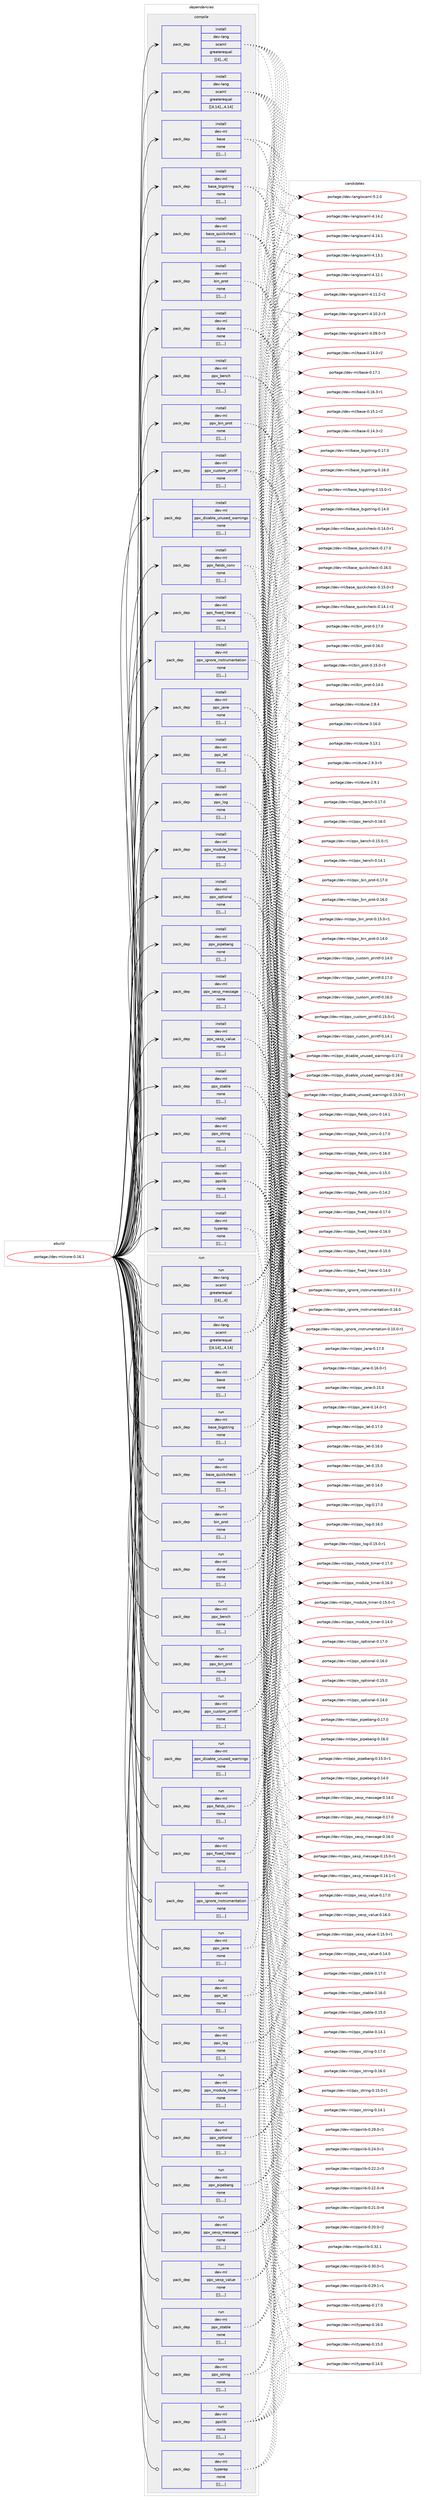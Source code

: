 digraph prolog {

# *************
# Graph options
# *************

newrank=true;
concentrate=true;
compound=true;
graph [rankdir=LR,fontname=Helvetica,fontsize=10,ranksep=1.5];#, ranksep=2.5, nodesep=0.2];
edge  [arrowhead=vee];
node  [fontname=Helvetica,fontsize=10];

# **********
# The ebuild
# **********

subgraph cluster_leftcol {
color=gray;
label=<<i>ebuild</i>>;
id [label="portage://dev-ml/core-0.16.1", color=red, width=4, href="../dev-ml/core-0.16.1.svg"];
}

# ****************
# The dependencies
# ****************

subgraph cluster_midcol {
color=gray;
label=<<i>dependencies</i>>;
subgraph cluster_compile {
fillcolor="#eeeeee";
style=filled;
label=<<i>compile</i>>;
subgraph pack88144 {
dependency119457 [label=<<TABLE BORDER="0" CELLBORDER="1" CELLSPACING="0" CELLPADDING="4" WIDTH="220"><TR><TD ROWSPAN="6" CELLPADDING="30">pack_dep</TD></TR><TR><TD WIDTH="110">install</TD></TR><TR><TD>dev-lang</TD></TR><TR><TD>ocaml</TD></TR><TR><TD>greaterequal</TD></TR><TR><TD>[[4],,,4]</TD></TR></TABLE>>, shape=none, color=blue];
}
id:e -> dependency119457:w [weight=20,style="solid",arrowhead="vee"];
subgraph pack88145 {
dependency119458 [label=<<TABLE BORDER="0" CELLBORDER="1" CELLSPACING="0" CELLPADDING="4" WIDTH="220"><TR><TD ROWSPAN="6" CELLPADDING="30">pack_dep</TD></TR><TR><TD WIDTH="110">install</TD></TR><TR><TD>dev-lang</TD></TR><TR><TD>ocaml</TD></TR><TR><TD>greaterequal</TD></TR><TR><TD>[[4,14],,,4.14]</TD></TR></TABLE>>, shape=none, color=blue];
}
id:e -> dependency119458:w [weight=20,style="solid",arrowhead="vee"];
subgraph pack88146 {
dependency119459 [label=<<TABLE BORDER="0" CELLBORDER="1" CELLSPACING="0" CELLPADDING="4" WIDTH="220"><TR><TD ROWSPAN="6" CELLPADDING="30">pack_dep</TD></TR><TR><TD WIDTH="110">install</TD></TR><TR><TD>dev-ml</TD></TR><TR><TD>base</TD></TR><TR><TD>none</TD></TR><TR><TD>[[],,,,]</TD></TR></TABLE>>, shape=none, color=blue];
}
id:e -> dependency119459:w [weight=20,style="solid",arrowhead="vee"];
subgraph pack88147 {
dependency119460 [label=<<TABLE BORDER="0" CELLBORDER="1" CELLSPACING="0" CELLPADDING="4" WIDTH="220"><TR><TD ROWSPAN="6" CELLPADDING="30">pack_dep</TD></TR><TR><TD WIDTH="110">install</TD></TR><TR><TD>dev-ml</TD></TR><TR><TD>base_bigstring</TD></TR><TR><TD>none</TD></TR><TR><TD>[[],,,,]</TD></TR></TABLE>>, shape=none, color=blue];
}
id:e -> dependency119460:w [weight=20,style="solid",arrowhead="vee"];
subgraph pack88148 {
dependency119461 [label=<<TABLE BORDER="0" CELLBORDER="1" CELLSPACING="0" CELLPADDING="4" WIDTH="220"><TR><TD ROWSPAN="6" CELLPADDING="30">pack_dep</TD></TR><TR><TD WIDTH="110">install</TD></TR><TR><TD>dev-ml</TD></TR><TR><TD>base_quickcheck</TD></TR><TR><TD>none</TD></TR><TR><TD>[[],,,,]</TD></TR></TABLE>>, shape=none, color=blue];
}
id:e -> dependency119461:w [weight=20,style="solid",arrowhead="vee"];
subgraph pack88149 {
dependency119462 [label=<<TABLE BORDER="0" CELLBORDER="1" CELLSPACING="0" CELLPADDING="4" WIDTH="220"><TR><TD ROWSPAN="6" CELLPADDING="30">pack_dep</TD></TR><TR><TD WIDTH="110">install</TD></TR><TR><TD>dev-ml</TD></TR><TR><TD>bin_prot</TD></TR><TR><TD>none</TD></TR><TR><TD>[[],,,,]</TD></TR></TABLE>>, shape=none, color=blue];
}
id:e -> dependency119462:w [weight=20,style="solid",arrowhead="vee"];
subgraph pack88150 {
dependency119463 [label=<<TABLE BORDER="0" CELLBORDER="1" CELLSPACING="0" CELLPADDING="4" WIDTH="220"><TR><TD ROWSPAN="6" CELLPADDING="30">pack_dep</TD></TR><TR><TD WIDTH="110">install</TD></TR><TR><TD>dev-ml</TD></TR><TR><TD>dune</TD></TR><TR><TD>none</TD></TR><TR><TD>[[],,,,]</TD></TR></TABLE>>, shape=none, color=blue];
}
id:e -> dependency119463:w [weight=20,style="solid",arrowhead="vee"];
subgraph pack88151 {
dependency119464 [label=<<TABLE BORDER="0" CELLBORDER="1" CELLSPACING="0" CELLPADDING="4" WIDTH="220"><TR><TD ROWSPAN="6" CELLPADDING="30">pack_dep</TD></TR><TR><TD WIDTH="110">install</TD></TR><TR><TD>dev-ml</TD></TR><TR><TD>ppx_bench</TD></TR><TR><TD>none</TD></TR><TR><TD>[[],,,,]</TD></TR></TABLE>>, shape=none, color=blue];
}
id:e -> dependency119464:w [weight=20,style="solid",arrowhead="vee"];
subgraph pack88152 {
dependency119465 [label=<<TABLE BORDER="0" CELLBORDER="1" CELLSPACING="0" CELLPADDING="4" WIDTH="220"><TR><TD ROWSPAN="6" CELLPADDING="30">pack_dep</TD></TR><TR><TD WIDTH="110">install</TD></TR><TR><TD>dev-ml</TD></TR><TR><TD>ppx_bin_prot</TD></TR><TR><TD>none</TD></TR><TR><TD>[[],,,,]</TD></TR></TABLE>>, shape=none, color=blue];
}
id:e -> dependency119465:w [weight=20,style="solid",arrowhead="vee"];
subgraph pack88153 {
dependency119466 [label=<<TABLE BORDER="0" CELLBORDER="1" CELLSPACING="0" CELLPADDING="4" WIDTH="220"><TR><TD ROWSPAN="6" CELLPADDING="30">pack_dep</TD></TR><TR><TD WIDTH="110">install</TD></TR><TR><TD>dev-ml</TD></TR><TR><TD>ppx_custom_printf</TD></TR><TR><TD>none</TD></TR><TR><TD>[[],,,,]</TD></TR></TABLE>>, shape=none, color=blue];
}
id:e -> dependency119466:w [weight=20,style="solid",arrowhead="vee"];
subgraph pack88154 {
dependency119467 [label=<<TABLE BORDER="0" CELLBORDER="1" CELLSPACING="0" CELLPADDING="4" WIDTH="220"><TR><TD ROWSPAN="6" CELLPADDING="30">pack_dep</TD></TR><TR><TD WIDTH="110">install</TD></TR><TR><TD>dev-ml</TD></TR><TR><TD>ppx_disable_unused_warnings</TD></TR><TR><TD>none</TD></TR><TR><TD>[[],,,,]</TD></TR></TABLE>>, shape=none, color=blue];
}
id:e -> dependency119467:w [weight=20,style="solid",arrowhead="vee"];
subgraph pack88155 {
dependency119468 [label=<<TABLE BORDER="0" CELLBORDER="1" CELLSPACING="0" CELLPADDING="4" WIDTH="220"><TR><TD ROWSPAN="6" CELLPADDING="30">pack_dep</TD></TR><TR><TD WIDTH="110">install</TD></TR><TR><TD>dev-ml</TD></TR><TR><TD>ppx_fields_conv</TD></TR><TR><TD>none</TD></TR><TR><TD>[[],,,,]</TD></TR></TABLE>>, shape=none, color=blue];
}
id:e -> dependency119468:w [weight=20,style="solid",arrowhead="vee"];
subgraph pack88156 {
dependency119469 [label=<<TABLE BORDER="0" CELLBORDER="1" CELLSPACING="0" CELLPADDING="4" WIDTH="220"><TR><TD ROWSPAN="6" CELLPADDING="30">pack_dep</TD></TR><TR><TD WIDTH="110">install</TD></TR><TR><TD>dev-ml</TD></TR><TR><TD>ppx_fixed_literal</TD></TR><TR><TD>none</TD></TR><TR><TD>[[],,,,]</TD></TR></TABLE>>, shape=none, color=blue];
}
id:e -> dependency119469:w [weight=20,style="solid",arrowhead="vee"];
subgraph pack88157 {
dependency119470 [label=<<TABLE BORDER="0" CELLBORDER="1" CELLSPACING="0" CELLPADDING="4" WIDTH="220"><TR><TD ROWSPAN="6" CELLPADDING="30">pack_dep</TD></TR><TR><TD WIDTH="110">install</TD></TR><TR><TD>dev-ml</TD></TR><TR><TD>ppx_ignore_instrumentation</TD></TR><TR><TD>none</TD></TR><TR><TD>[[],,,,]</TD></TR></TABLE>>, shape=none, color=blue];
}
id:e -> dependency119470:w [weight=20,style="solid",arrowhead="vee"];
subgraph pack88158 {
dependency119471 [label=<<TABLE BORDER="0" CELLBORDER="1" CELLSPACING="0" CELLPADDING="4" WIDTH="220"><TR><TD ROWSPAN="6" CELLPADDING="30">pack_dep</TD></TR><TR><TD WIDTH="110">install</TD></TR><TR><TD>dev-ml</TD></TR><TR><TD>ppx_jane</TD></TR><TR><TD>none</TD></TR><TR><TD>[[],,,,]</TD></TR></TABLE>>, shape=none, color=blue];
}
id:e -> dependency119471:w [weight=20,style="solid",arrowhead="vee"];
subgraph pack88159 {
dependency119472 [label=<<TABLE BORDER="0" CELLBORDER="1" CELLSPACING="0" CELLPADDING="4" WIDTH="220"><TR><TD ROWSPAN="6" CELLPADDING="30">pack_dep</TD></TR><TR><TD WIDTH="110">install</TD></TR><TR><TD>dev-ml</TD></TR><TR><TD>ppx_let</TD></TR><TR><TD>none</TD></TR><TR><TD>[[],,,,]</TD></TR></TABLE>>, shape=none, color=blue];
}
id:e -> dependency119472:w [weight=20,style="solid",arrowhead="vee"];
subgraph pack88160 {
dependency119473 [label=<<TABLE BORDER="0" CELLBORDER="1" CELLSPACING="0" CELLPADDING="4" WIDTH="220"><TR><TD ROWSPAN="6" CELLPADDING="30">pack_dep</TD></TR><TR><TD WIDTH="110">install</TD></TR><TR><TD>dev-ml</TD></TR><TR><TD>ppx_log</TD></TR><TR><TD>none</TD></TR><TR><TD>[[],,,,]</TD></TR></TABLE>>, shape=none, color=blue];
}
id:e -> dependency119473:w [weight=20,style="solid",arrowhead="vee"];
subgraph pack88161 {
dependency119474 [label=<<TABLE BORDER="0" CELLBORDER="1" CELLSPACING="0" CELLPADDING="4" WIDTH="220"><TR><TD ROWSPAN="6" CELLPADDING="30">pack_dep</TD></TR><TR><TD WIDTH="110">install</TD></TR><TR><TD>dev-ml</TD></TR><TR><TD>ppx_module_timer</TD></TR><TR><TD>none</TD></TR><TR><TD>[[],,,,]</TD></TR></TABLE>>, shape=none, color=blue];
}
id:e -> dependency119474:w [weight=20,style="solid",arrowhead="vee"];
subgraph pack88162 {
dependency119475 [label=<<TABLE BORDER="0" CELLBORDER="1" CELLSPACING="0" CELLPADDING="4" WIDTH="220"><TR><TD ROWSPAN="6" CELLPADDING="30">pack_dep</TD></TR><TR><TD WIDTH="110">install</TD></TR><TR><TD>dev-ml</TD></TR><TR><TD>ppx_optional</TD></TR><TR><TD>none</TD></TR><TR><TD>[[],,,,]</TD></TR></TABLE>>, shape=none, color=blue];
}
id:e -> dependency119475:w [weight=20,style="solid",arrowhead="vee"];
subgraph pack88163 {
dependency119476 [label=<<TABLE BORDER="0" CELLBORDER="1" CELLSPACING="0" CELLPADDING="4" WIDTH="220"><TR><TD ROWSPAN="6" CELLPADDING="30">pack_dep</TD></TR><TR><TD WIDTH="110">install</TD></TR><TR><TD>dev-ml</TD></TR><TR><TD>ppx_pipebang</TD></TR><TR><TD>none</TD></TR><TR><TD>[[],,,,]</TD></TR></TABLE>>, shape=none, color=blue];
}
id:e -> dependency119476:w [weight=20,style="solid",arrowhead="vee"];
subgraph pack88164 {
dependency119477 [label=<<TABLE BORDER="0" CELLBORDER="1" CELLSPACING="0" CELLPADDING="4" WIDTH="220"><TR><TD ROWSPAN="6" CELLPADDING="30">pack_dep</TD></TR><TR><TD WIDTH="110">install</TD></TR><TR><TD>dev-ml</TD></TR><TR><TD>ppx_sexp_message</TD></TR><TR><TD>none</TD></TR><TR><TD>[[],,,,]</TD></TR></TABLE>>, shape=none, color=blue];
}
id:e -> dependency119477:w [weight=20,style="solid",arrowhead="vee"];
subgraph pack88165 {
dependency119478 [label=<<TABLE BORDER="0" CELLBORDER="1" CELLSPACING="0" CELLPADDING="4" WIDTH="220"><TR><TD ROWSPAN="6" CELLPADDING="30">pack_dep</TD></TR><TR><TD WIDTH="110">install</TD></TR><TR><TD>dev-ml</TD></TR><TR><TD>ppx_sexp_value</TD></TR><TR><TD>none</TD></TR><TR><TD>[[],,,,]</TD></TR></TABLE>>, shape=none, color=blue];
}
id:e -> dependency119478:w [weight=20,style="solid",arrowhead="vee"];
subgraph pack88166 {
dependency119479 [label=<<TABLE BORDER="0" CELLBORDER="1" CELLSPACING="0" CELLPADDING="4" WIDTH="220"><TR><TD ROWSPAN="6" CELLPADDING="30">pack_dep</TD></TR><TR><TD WIDTH="110">install</TD></TR><TR><TD>dev-ml</TD></TR><TR><TD>ppx_stable</TD></TR><TR><TD>none</TD></TR><TR><TD>[[],,,,]</TD></TR></TABLE>>, shape=none, color=blue];
}
id:e -> dependency119479:w [weight=20,style="solid",arrowhead="vee"];
subgraph pack88167 {
dependency119480 [label=<<TABLE BORDER="0" CELLBORDER="1" CELLSPACING="0" CELLPADDING="4" WIDTH="220"><TR><TD ROWSPAN="6" CELLPADDING="30">pack_dep</TD></TR><TR><TD WIDTH="110">install</TD></TR><TR><TD>dev-ml</TD></TR><TR><TD>ppx_string</TD></TR><TR><TD>none</TD></TR><TR><TD>[[],,,,]</TD></TR></TABLE>>, shape=none, color=blue];
}
id:e -> dependency119480:w [weight=20,style="solid",arrowhead="vee"];
subgraph pack88168 {
dependency119481 [label=<<TABLE BORDER="0" CELLBORDER="1" CELLSPACING="0" CELLPADDING="4" WIDTH="220"><TR><TD ROWSPAN="6" CELLPADDING="30">pack_dep</TD></TR><TR><TD WIDTH="110">install</TD></TR><TR><TD>dev-ml</TD></TR><TR><TD>ppxlib</TD></TR><TR><TD>none</TD></TR><TR><TD>[[],,,,]</TD></TR></TABLE>>, shape=none, color=blue];
}
id:e -> dependency119481:w [weight=20,style="solid",arrowhead="vee"];
subgraph pack88169 {
dependency119482 [label=<<TABLE BORDER="0" CELLBORDER="1" CELLSPACING="0" CELLPADDING="4" WIDTH="220"><TR><TD ROWSPAN="6" CELLPADDING="30">pack_dep</TD></TR><TR><TD WIDTH="110">install</TD></TR><TR><TD>dev-ml</TD></TR><TR><TD>typerep</TD></TR><TR><TD>none</TD></TR><TR><TD>[[],,,,]</TD></TR></TABLE>>, shape=none, color=blue];
}
id:e -> dependency119482:w [weight=20,style="solid",arrowhead="vee"];
}
subgraph cluster_compileandrun {
fillcolor="#eeeeee";
style=filled;
label=<<i>compile and run</i>>;
}
subgraph cluster_run {
fillcolor="#eeeeee";
style=filled;
label=<<i>run</i>>;
subgraph pack88170 {
dependency119483 [label=<<TABLE BORDER="0" CELLBORDER="1" CELLSPACING="0" CELLPADDING="4" WIDTH="220"><TR><TD ROWSPAN="6" CELLPADDING="30">pack_dep</TD></TR><TR><TD WIDTH="110">run</TD></TR><TR><TD>dev-lang</TD></TR><TR><TD>ocaml</TD></TR><TR><TD>greaterequal</TD></TR><TR><TD>[[4],,,4]</TD></TR></TABLE>>, shape=none, color=blue];
}
id:e -> dependency119483:w [weight=20,style="solid",arrowhead="odot"];
subgraph pack88171 {
dependency119484 [label=<<TABLE BORDER="0" CELLBORDER="1" CELLSPACING="0" CELLPADDING="4" WIDTH="220"><TR><TD ROWSPAN="6" CELLPADDING="30">pack_dep</TD></TR><TR><TD WIDTH="110">run</TD></TR><TR><TD>dev-lang</TD></TR><TR><TD>ocaml</TD></TR><TR><TD>greaterequal</TD></TR><TR><TD>[[4,14],,,4.14]</TD></TR></TABLE>>, shape=none, color=blue];
}
id:e -> dependency119484:w [weight=20,style="solid",arrowhead="odot"];
subgraph pack88172 {
dependency119485 [label=<<TABLE BORDER="0" CELLBORDER="1" CELLSPACING="0" CELLPADDING="4" WIDTH="220"><TR><TD ROWSPAN="6" CELLPADDING="30">pack_dep</TD></TR><TR><TD WIDTH="110">run</TD></TR><TR><TD>dev-ml</TD></TR><TR><TD>base</TD></TR><TR><TD>none</TD></TR><TR><TD>[[],,,,]</TD></TR></TABLE>>, shape=none, color=blue];
}
id:e -> dependency119485:w [weight=20,style="solid",arrowhead="odot"];
subgraph pack88173 {
dependency119486 [label=<<TABLE BORDER="0" CELLBORDER="1" CELLSPACING="0" CELLPADDING="4" WIDTH="220"><TR><TD ROWSPAN="6" CELLPADDING="30">pack_dep</TD></TR><TR><TD WIDTH="110">run</TD></TR><TR><TD>dev-ml</TD></TR><TR><TD>base_bigstring</TD></TR><TR><TD>none</TD></TR><TR><TD>[[],,,,]</TD></TR></TABLE>>, shape=none, color=blue];
}
id:e -> dependency119486:w [weight=20,style="solid",arrowhead="odot"];
subgraph pack88174 {
dependency119487 [label=<<TABLE BORDER="0" CELLBORDER="1" CELLSPACING="0" CELLPADDING="4" WIDTH="220"><TR><TD ROWSPAN="6" CELLPADDING="30">pack_dep</TD></TR><TR><TD WIDTH="110">run</TD></TR><TR><TD>dev-ml</TD></TR><TR><TD>base_quickcheck</TD></TR><TR><TD>none</TD></TR><TR><TD>[[],,,,]</TD></TR></TABLE>>, shape=none, color=blue];
}
id:e -> dependency119487:w [weight=20,style="solid",arrowhead="odot"];
subgraph pack88175 {
dependency119488 [label=<<TABLE BORDER="0" CELLBORDER="1" CELLSPACING="0" CELLPADDING="4" WIDTH="220"><TR><TD ROWSPAN="6" CELLPADDING="30">pack_dep</TD></TR><TR><TD WIDTH="110">run</TD></TR><TR><TD>dev-ml</TD></TR><TR><TD>bin_prot</TD></TR><TR><TD>none</TD></TR><TR><TD>[[],,,,]</TD></TR></TABLE>>, shape=none, color=blue];
}
id:e -> dependency119488:w [weight=20,style="solid",arrowhead="odot"];
subgraph pack88176 {
dependency119489 [label=<<TABLE BORDER="0" CELLBORDER="1" CELLSPACING="0" CELLPADDING="4" WIDTH="220"><TR><TD ROWSPAN="6" CELLPADDING="30">pack_dep</TD></TR><TR><TD WIDTH="110">run</TD></TR><TR><TD>dev-ml</TD></TR><TR><TD>dune</TD></TR><TR><TD>none</TD></TR><TR><TD>[[],,,,]</TD></TR></TABLE>>, shape=none, color=blue];
}
id:e -> dependency119489:w [weight=20,style="solid",arrowhead="odot"];
subgraph pack88177 {
dependency119490 [label=<<TABLE BORDER="0" CELLBORDER="1" CELLSPACING="0" CELLPADDING="4" WIDTH="220"><TR><TD ROWSPAN="6" CELLPADDING="30">pack_dep</TD></TR><TR><TD WIDTH="110">run</TD></TR><TR><TD>dev-ml</TD></TR><TR><TD>ppx_bench</TD></TR><TR><TD>none</TD></TR><TR><TD>[[],,,,]</TD></TR></TABLE>>, shape=none, color=blue];
}
id:e -> dependency119490:w [weight=20,style="solid",arrowhead="odot"];
subgraph pack88178 {
dependency119491 [label=<<TABLE BORDER="0" CELLBORDER="1" CELLSPACING="0" CELLPADDING="4" WIDTH="220"><TR><TD ROWSPAN="6" CELLPADDING="30">pack_dep</TD></TR><TR><TD WIDTH="110">run</TD></TR><TR><TD>dev-ml</TD></TR><TR><TD>ppx_bin_prot</TD></TR><TR><TD>none</TD></TR><TR><TD>[[],,,,]</TD></TR></TABLE>>, shape=none, color=blue];
}
id:e -> dependency119491:w [weight=20,style="solid",arrowhead="odot"];
subgraph pack88179 {
dependency119492 [label=<<TABLE BORDER="0" CELLBORDER="1" CELLSPACING="0" CELLPADDING="4" WIDTH="220"><TR><TD ROWSPAN="6" CELLPADDING="30">pack_dep</TD></TR><TR><TD WIDTH="110">run</TD></TR><TR><TD>dev-ml</TD></TR><TR><TD>ppx_custom_printf</TD></TR><TR><TD>none</TD></TR><TR><TD>[[],,,,]</TD></TR></TABLE>>, shape=none, color=blue];
}
id:e -> dependency119492:w [weight=20,style="solid",arrowhead="odot"];
subgraph pack88180 {
dependency119493 [label=<<TABLE BORDER="0" CELLBORDER="1" CELLSPACING="0" CELLPADDING="4" WIDTH="220"><TR><TD ROWSPAN="6" CELLPADDING="30">pack_dep</TD></TR><TR><TD WIDTH="110">run</TD></TR><TR><TD>dev-ml</TD></TR><TR><TD>ppx_disable_unused_warnings</TD></TR><TR><TD>none</TD></TR><TR><TD>[[],,,,]</TD></TR></TABLE>>, shape=none, color=blue];
}
id:e -> dependency119493:w [weight=20,style="solid",arrowhead="odot"];
subgraph pack88181 {
dependency119494 [label=<<TABLE BORDER="0" CELLBORDER="1" CELLSPACING="0" CELLPADDING="4" WIDTH="220"><TR><TD ROWSPAN="6" CELLPADDING="30">pack_dep</TD></TR><TR><TD WIDTH="110">run</TD></TR><TR><TD>dev-ml</TD></TR><TR><TD>ppx_fields_conv</TD></TR><TR><TD>none</TD></TR><TR><TD>[[],,,,]</TD></TR></TABLE>>, shape=none, color=blue];
}
id:e -> dependency119494:w [weight=20,style="solid",arrowhead="odot"];
subgraph pack88182 {
dependency119495 [label=<<TABLE BORDER="0" CELLBORDER="1" CELLSPACING="0" CELLPADDING="4" WIDTH="220"><TR><TD ROWSPAN="6" CELLPADDING="30">pack_dep</TD></TR><TR><TD WIDTH="110">run</TD></TR><TR><TD>dev-ml</TD></TR><TR><TD>ppx_fixed_literal</TD></TR><TR><TD>none</TD></TR><TR><TD>[[],,,,]</TD></TR></TABLE>>, shape=none, color=blue];
}
id:e -> dependency119495:w [weight=20,style="solid",arrowhead="odot"];
subgraph pack88183 {
dependency119496 [label=<<TABLE BORDER="0" CELLBORDER="1" CELLSPACING="0" CELLPADDING="4" WIDTH="220"><TR><TD ROWSPAN="6" CELLPADDING="30">pack_dep</TD></TR><TR><TD WIDTH="110">run</TD></TR><TR><TD>dev-ml</TD></TR><TR><TD>ppx_ignore_instrumentation</TD></TR><TR><TD>none</TD></TR><TR><TD>[[],,,,]</TD></TR></TABLE>>, shape=none, color=blue];
}
id:e -> dependency119496:w [weight=20,style="solid",arrowhead="odot"];
subgraph pack88184 {
dependency119497 [label=<<TABLE BORDER="0" CELLBORDER="1" CELLSPACING="0" CELLPADDING="4" WIDTH="220"><TR><TD ROWSPAN="6" CELLPADDING="30">pack_dep</TD></TR><TR><TD WIDTH="110">run</TD></TR><TR><TD>dev-ml</TD></TR><TR><TD>ppx_jane</TD></TR><TR><TD>none</TD></TR><TR><TD>[[],,,,]</TD></TR></TABLE>>, shape=none, color=blue];
}
id:e -> dependency119497:w [weight=20,style="solid",arrowhead="odot"];
subgraph pack88185 {
dependency119498 [label=<<TABLE BORDER="0" CELLBORDER="1" CELLSPACING="0" CELLPADDING="4" WIDTH="220"><TR><TD ROWSPAN="6" CELLPADDING="30">pack_dep</TD></TR><TR><TD WIDTH="110">run</TD></TR><TR><TD>dev-ml</TD></TR><TR><TD>ppx_let</TD></TR><TR><TD>none</TD></TR><TR><TD>[[],,,,]</TD></TR></TABLE>>, shape=none, color=blue];
}
id:e -> dependency119498:w [weight=20,style="solid",arrowhead="odot"];
subgraph pack88186 {
dependency119499 [label=<<TABLE BORDER="0" CELLBORDER="1" CELLSPACING="0" CELLPADDING="4" WIDTH="220"><TR><TD ROWSPAN="6" CELLPADDING="30">pack_dep</TD></TR><TR><TD WIDTH="110">run</TD></TR><TR><TD>dev-ml</TD></TR><TR><TD>ppx_log</TD></TR><TR><TD>none</TD></TR><TR><TD>[[],,,,]</TD></TR></TABLE>>, shape=none, color=blue];
}
id:e -> dependency119499:w [weight=20,style="solid",arrowhead="odot"];
subgraph pack88187 {
dependency119500 [label=<<TABLE BORDER="0" CELLBORDER="1" CELLSPACING="0" CELLPADDING="4" WIDTH="220"><TR><TD ROWSPAN="6" CELLPADDING="30">pack_dep</TD></TR><TR><TD WIDTH="110">run</TD></TR><TR><TD>dev-ml</TD></TR><TR><TD>ppx_module_timer</TD></TR><TR><TD>none</TD></TR><TR><TD>[[],,,,]</TD></TR></TABLE>>, shape=none, color=blue];
}
id:e -> dependency119500:w [weight=20,style="solid",arrowhead="odot"];
subgraph pack88188 {
dependency119501 [label=<<TABLE BORDER="0" CELLBORDER="1" CELLSPACING="0" CELLPADDING="4" WIDTH="220"><TR><TD ROWSPAN="6" CELLPADDING="30">pack_dep</TD></TR><TR><TD WIDTH="110">run</TD></TR><TR><TD>dev-ml</TD></TR><TR><TD>ppx_optional</TD></TR><TR><TD>none</TD></TR><TR><TD>[[],,,,]</TD></TR></TABLE>>, shape=none, color=blue];
}
id:e -> dependency119501:w [weight=20,style="solid",arrowhead="odot"];
subgraph pack88189 {
dependency119502 [label=<<TABLE BORDER="0" CELLBORDER="1" CELLSPACING="0" CELLPADDING="4" WIDTH="220"><TR><TD ROWSPAN="6" CELLPADDING="30">pack_dep</TD></TR><TR><TD WIDTH="110">run</TD></TR><TR><TD>dev-ml</TD></TR><TR><TD>ppx_pipebang</TD></TR><TR><TD>none</TD></TR><TR><TD>[[],,,,]</TD></TR></TABLE>>, shape=none, color=blue];
}
id:e -> dependency119502:w [weight=20,style="solid",arrowhead="odot"];
subgraph pack88190 {
dependency119503 [label=<<TABLE BORDER="0" CELLBORDER="1" CELLSPACING="0" CELLPADDING="4" WIDTH="220"><TR><TD ROWSPAN="6" CELLPADDING="30">pack_dep</TD></TR><TR><TD WIDTH="110">run</TD></TR><TR><TD>dev-ml</TD></TR><TR><TD>ppx_sexp_message</TD></TR><TR><TD>none</TD></TR><TR><TD>[[],,,,]</TD></TR></TABLE>>, shape=none, color=blue];
}
id:e -> dependency119503:w [weight=20,style="solid",arrowhead="odot"];
subgraph pack88191 {
dependency119504 [label=<<TABLE BORDER="0" CELLBORDER="1" CELLSPACING="0" CELLPADDING="4" WIDTH="220"><TR><TD ROWSPAN="6" CELLPADDING="30">pack_dep</TD></TR><TR><TD WIDTH="110">run</TD></TR><TR><TD>dev-ml</TD></TR><TR><TD>ppx_sexp_value</TD></TR><TR><TD>none</TD></TR><TR><TD>[[],,,,]</TD></TR></TABLE>>, shape=none, color=blue];
}
id:e -> dependency119504:w [weight=20,style="solid",arrowhead="odot"];
subgraph pack88192 {
dependency119505 [label=<<TABLE BORDER="0" CELLBORDER="1" CELLSPACING="0" CELLPADDING="4" WIDTH="220"><TR><TD ROWSPAN="6" CELLPADDING="30">pack_dep</TD></TR><TR><TD WIDTH="110">run</TD></TR><TR><TD>dev-ml</TD></TR><TR><TD>ppx_stable</TD></TR><TR><TD>none</TD></TR><TR><TD>[[],,,,]</TD></TR></TABLE>>, shape=none, color=blue];
}
id:e -> dependency119505:w [weight=20,style="solid",arrowhead="odot"];
subgraph pack88193 {
dependency119506 [label=<<TABLE BORDER="0" CELLBORDER="1" CELLSPACING="0" CELLPADDING="4" WIDTH="220"><TR><TD ROWSPAN="6" CELLPADDING="30">pack_dep</TD></TR><TR><TD WIDTH="110">run</TD></TR><TR><TD>dev-ml</TD></TR><TR><TD>ppx_string</TD></TR><TR><TD>none</TD></TR><TR><TD>[[],,,,]</TD></TR></TABLE>>, shape=none, color=blue];
}
id:e -> dependency119506:w [weight=20,style="solid",arrowhead="odot"];
subgraph pack88194 {
dependency119507 [label=<<TABLE BORDER="0" CELLBORDER="1" CELLSPACING="0" CELLPADDING="4" WIDTH="220"><TR><TD ROWSPAN="6" CELLPADDING="30">pack_dep</TD></TR><TR><TD WIDTH="110">run</TD></TR><TR><TD>dev-ml</TD></TR><TR><TD>ppxlib</TD></TR><TR><TD>none</TD></TR><TR><TD>[[],,,,]</TD></TR></TABLE>>, shape=none, color=blue];
}
id:e -> dependency119507:w [weight=20,style="solid",arrowhead="odot"];
subgraph pack88195 {
dependency119508 [label=<<TABLE BORDER="0" CELLBORDER="1" CELLSPACING="0" CELLPADDING="4" WIDTH="220"><TR><TD ROWSPAN="6" CELLPADDING="30">pack_dep</TD></TR><TR><TD WIDTH="110">run</TD></TR><TR><TD>dev-ml</TD></TR><TR><TD>typerep</TD></TR><TR><TD>none</TD></TR><TR><TD>[[],,,,]</TD></TR></TABLE>>, shape=none, color=blue];
}
id:e -> dependency119508:w [weight=20,style="solid",arrowhead="odot"];
}
}

# **************
# The candidates
# **************

subgraph cluster_choices {
rank=same;
color=gray;
label=<<i>candidates</i>>;

subgraph choice88144 {
color=black;
nodesep=1;
choice1001011184510897110103471119997109108455346504648 [label="portage://dev-lang/ocaml-5.2.0", color=red, width=4,href="../dev-lang/ocaml-5.2.0.svg"];
choice100101118451089711010347111999710910845524649524650 [label="portage://dev-lang/ocaml-4.14.2", color=red, width=4,href="../dev-lang/ocaml-4.14.2.svg"];
choice100101118451089711010347111999710910845524649524649 [label="portage://dev-lang/ocaml-4.14.1", color=red, width=4,href="../dev-lang/ocaml-4.14.1.svg"];
choice100101118451089711010347111999710910845524649514649 [label="portage://dev-lang/ocaml-4.13.1", color=red, width=4,href="../dev-lang/ocaml-4.13.1.svg"];
choice100101118451089711010347111999710910845524649504649 [label="portage://dev-lang/ocaml-4.12.1", color=red, width=4,href="../dev-lang/ocaml-4.12.1.svg"];
choice1001011184510897110103471119997109108455246494946504511450 [label="portage://dev-lang/ocaml-4.11.2-r2", color=red, width=4,href="../dev-lang/ocaml-4.11.2-r2.svg"];
choice1001011184510897110103471119997109108455246494846504511451 [label="portage://dev-lang/ocaml-4.10.2-r3", color=red, width=4,href="../dev-lang/ocaml-4.10.2-r3.svg"];
choice1001011184510897110103471119997109108455246485746484511451 [label="portage://dev-lang/ocaml-4.09.0-r3", color=red, width=4,href="../dev-lang/ocaml-4.09.0-r3.svg"];
dependency119457:e -> choice1001011184510897110103471119997109108455346504648:w [style=dotted,weight="100"];
dependency119457:e -> choice100101118451089711010347111999710910845524649524650:w [style=dotted,weight="100"];
dependency119457:e -> choice100101118451089711010347111999710910845524649524649:w [style=dotted,weight="100"];
dependency119457:e -> choice100101118451089711010347111999710910845524649514649:w [style=dotted,weight="100"];
dependency119457:e -> choice100101118451089711010347111999710910845524649504649:w [style=dotted,weight="100"];
dependency119457:e -> choice1001011184510897110103471119997109108455246494946504511450:w [style=dotted,weight="100"];
dependency119457:e -> choice1001011184510897110103471119997109108455246494846504511451:w [style=dotted,weight="100"];
dependency119457:e -> choice1001011184510897110103471119997109108455246485746484511451:w [style=dotted,weight="100"];
}
subgraph choice88145 {
color=black;
nodesep=1;
choice1001011184510897110103471119997109108455346504648 [label="portage://dev-lang/ocaml-5.2.0", color=red, width=4,href="../dev-lang/ocaml-5.2.0.svg"];
choice100101118451089711010347111999710910845524649524650 [label="portage://dev-lang/ocaml-4.14.2", color=red, width=4,href="../dev-lang/ocaml-4.14.2.svg"];
choice100101118451089711010347111999710910845524649524649 [label="portage://dev-lang/ocaml-4.14.1", color=red, width=4,href="../dev-lang/ocaml-4.14.1.svg"];
choice100101118451089711010347111999710910845524649514649 [label="portage://dev-lang/ocaml-4.13.1", color=red, width=4,href="../dev-lang/ocaml-4.13.1.svg"];
choice100101118451089711010347111999710910845524649504649 [label="portage://dev-lang/ocaml-4.12.1", color=red, width=4,href="../dev-lang/ocaml-4.12.1.svg"];
choice1001011184510897110103471119997109108455246494946504511450 [label="portage://dev-lang/ocaml-4.11.2-r2", color=red, width=4,href="../dev-lang/ocaml-4.11.2-r2.svg"];
choice1001011184510897110103471119997109108455246494846504511451 [label="portage://dev-lang/ocaml-4.10.2-r3", color=red, width=4,href="../dev-lang/ocaml-4.10.2-r3.svg"];
choice1001011184510897110103471119997109108455246485746484511451 [label="portage://dev-lang/ocaml-4.09.0-r3", color=red, width=4,href="../dev-lang/ocaml-4.09.0-r3.svg"];
dependency119458:e -> choice1001011184510897110103471119997109108455346504648:w [style=dotted,weight="100"];
dependency119458:e -> choice100101118451089711010347111999710910845524649524650:w [style=dotted,weight="100"];
dependency119458:e -> choice100101118451089711010347111999710910845524649524649:w [style=dotted,weight="100"];
dependency119458:e -> choice100101118451089711010347111999710910845524649514649:w [style=dotted,weight="100"];
dependency119458:e -> choice100101118451089711010347111999710910845524649504649:w [style=dotted,weight="100"];
dependency119458:e -> choice1001011184510897110103471119997109108455246494946504511450:w [style=dotted,weight="100"];
dependency119458:e -> choice1001011184510897110103471119997109108455246494846504511451:w [style=dotted,weight="100"];
dependency119458:e -> choice1001011184510897110103471119997109108455246485746484511451:w [style=dotted,weight="100"];
}
subgraph choice88146 {
color=black;
nodesep=1;
choice1001011184510910847989711510145484649554649 [label="portage://dev-ml/base-0.17.1", color=red, width=4,href="../dev-ml/base-0.17.1.svg"];
choice10010111845109108479897115101454846495446514511449 [label="portage://dev-ml/base-0.16.3-r1", color=red, width=4,href="../dev-ml/base-0.16.3-r1.svg"];
choice10010111845109108479897115101454846495346494511450 [label="portage://dev-ml/base-0.15.1-r2", color=red, width=4,href="../dev-ml/base-0.15.1-r2.svg"];
choice10010111845109108479897115101454846495246514511450 [label="portage://dev-ml/base-0.14.3-r2", color=red, width=4,href="../dev-ml/base-0.14.3-r2.svg"];
choice10010111845109108479897115101454846495246484511450 [label="portage://dev-ml/base-0.14.0-r2", color=red, width=4,href="../dev-ml/base-0.14.0-r2.svg"];
dependency119459:e -> choice1001011184510910847989711510145484649554649:w [style=dotted,weight="100"];
dependency119459:e -> choice10010111845109108479897115101454846495446514511449:w [style=dotted,weight="100"];
dependency119459:e -> choice10010111845109108479897115101454846495346494511450:w [style=dotted,weight="100"];
dependency119459:e -> choice10010111845109108479897115101454846495246514511450:w [style=dotted,weight="100"];
dependency119459:e -> choice10010111845109108479897115101454846495246484511450:w [style=dotted,weight="100"];
}
subgraph choice88147 {
color=black;
nodesep=1;
choice10010111845109108479897115101959810510311511611410511010345484649554648 [label="portage://dev-ml/base_bigstring-0.17.0", color=red, width=4,href="../dev-ml/base_bigstring-0.17.0.svg"];
choice10010111845109108479897115101959810510311511611410511010345484649544648 [label="portage://dev-ml/base_bigstring-0.16.0", color=red, width=4,href="../dev-ml/base_bigstring-0.16.0.svg"];
choice100101118451091084798971151019598105103115116114105110103454846495346484511449 [label="portage://dev-ml/base_bigstring-0.15.0-r1", color=red, width=4,href="../dev-ml/base_bigstring-0.15.0-r1.svg"];
choice10010111845109108479897115101959810510311511611410511010345484649524648 [label="portage://dev-ml/base_bigstring-0.14.0", color=red, width=4,href="../dev-ml/base_bigstring-0.14.0.svg"];
dependency119460:e -> choice10010111845109108479897115101959810510311511611410511010345484649554648:w [style=dotted,weight="100"];
dependency119460:e -> choice10010111845109108479897115101959810510311511611410511010345484649544648:w [style=dotted,weight="100"];
dependency119460:e -> choice100101118451091084798971151019598105103115116114105110103454846495346484511449:w [style=dotted,weight="100"];
dependency119460:e -> choice10010111845109108479897115101959810510311511611410511010345484649524648:w [style=dotted,weight="100"];
}
subgraph choice88148 {
color=black;
nodesep=1;
choice100101118451091084798971151019511311710599107991041019910745484649554648 [label="portage://dev-ml/base_quickcheck-0.17.0", color=red, width=4,href="../dev-ml/base_quickcheck-0.17.0.svg"];
choice100101118451091084798971151019511311710599107991041019910745484649544648 [label="portage://dev-ml/base_quickcheck-0.16.0", color=red, width=4,href="../dev-ml/base_quickcheck-0.16.0.svg"];
choice1001011184510910847989711510195113117105991079910410199107454846495346484511451 [label="portage://dev-ml/base_quickcheck-0.15.0-r3", color=red, width=4,href="../dev-ml/base_quickcheck-0.15.0-r3.svg"];
choice1001011184510910847989711510195113117105991079910410199107454846495246494511450 [label="portage://dev-ml/base_quickcheck-0.14.1-r2", color=red, width=4,href="../dev-ml/base_quickcheck-0.14.1-r2.svg"];
choice1001011184510910847989711510195113117105991079910410199107454846495246484511449 [label="portage://dev-ml/base_quickcheck-0.14.0-r1", color=red, width=4,href="../dev-ml/base_quickcheck-0.14.0-r1.svg"];
dependency119461:e -> choice100101118451091084798971151019511311710599107991041019910745484649554648:w [style=dotted,weight="100"];
dependency119461:e -> choice100101118451091084798971151019511311710599107991041019910745484649544648:w [style=dotted,weight="100"];
dependency119461:e -> choice1001011184510910847989711510195113117105991079910410199107454846495346484511451:w [style=dotted,weight="100"];
dependency119461:e -> choice1001011184510910847989711510195113117105991079910410199107454846495246494511450:w [style=dotted,weight="100"];
dependency119461:e -> choice1001011184510910847989711510195113117105991079910410199107454846495246484511449:w [style=dotted,weight="100"];
}
subgraph choice88149 {
color=black;
nodesep=1;
choice1001011184510910847981051109511211411111645484649554648 [label="portage://dev-ml/bin_prot-0.17.0", color=red, width=4,href="../dev-ml/bin_prot-0.17.0.svg"];
choice1001011184510910847981051109511211411111645484649544648 [label="portage://dev-ml/bin_prot-0.16.0", color=red, width=4,href="../dev-ml/bin_prot-0.16.0.svg"];
choice10010111845109108479810511095112114111116454846495346484511451 [label="portage://dev-ml/bin_prot-0.15.0-r3", color=red, width=4,href="../dev-ml/bin_prot-0.15.0-r3.svg"];
choice1001011184510910847981051109511211411111645484649524648 [label="portage://dev-ml/bin_prot-0.14.0", color=red, width=4,href="../dev-ml/bin_prot-0.14.0.svg"];
dependency119462:e -> choice1001011184510910847981051109511211411111645484649554648:w [style=dotted,weight="100"];
dependency119462:e -> choice1001011184510910847981051109511211411111645484649544648:w [style=dotted,weight="100"];
dependency119462:e -> choice10010111845109108479810511095112114111116454846495346484511451:w [style=dotted,weight="100"];
dependency119462:e -> choice1001011184510910847981051109511211411111645484649524648:w [style=dotted,weight="100"];
}
subgraph choice88150 {
color=black;
nodesep=1;
choice100101118451091084710011711010145514649544648 [label="portage://dev-ml/dune-3.16.0", color=red, width=4,href="../dev-ml/dune-3.16.0.svg"];
choice100101118451091084710011711010145514649514649 [label="portage://dev-ml/dune-3.13.1", color=red, width=4,href="../dev-ml/dune-3.13.1.svg"];
choice10010111845109108471001171101014550465746514511451 [label="portage://dev-ml/dune-2.9.3-r3", color=red, width=4,href="../dev-ml/dune-2.9.3-r3.svg"];
choice1001011184510910847100117110101455046574649 [label="portage://dev-ml/dune-2.9.1", color=red, width=4,href="../dev-ml/dune-2.9.1.svg"];
choice1001011184510910847100117110101455046564652 [label="portage://dev-ml/dune-2.8.4", color=red, width=4,href="../dev-ml/dune-2.8.4.svg"];
dependency119463:e -> choice100101118451091084710011711010145514649544648:w [style=dotted,weight="100"];
dependency119463:e -> choice100101118451091084710011711010145514649514649:w [style=dotted,weight="100"];
dependency119463:e -> choice10010111845109108471001171101014550465746514511451:w [style=dotted,weight="100"];
dependency119463:e -> choice1001011184510910847100117110101455046574649:w [style=dotted,weight="100"];
dependency119463:e -> choice1001011184510910847100117110101455046564652:w [style=dotted,weight="100"];
}
subgraph choice88151 {
color=black;
nodesep=1;
choice100101118451091084711211212095981011109910445484649554648 [label="portage://dev-ml/ppx_bench-0.17.0", color=red, width=4,href="../dev-ml/ppx_bench-0.17.0.svg"];
choice100101118451091084711211212095981011109910445484649544648 [label="portage://dev-ml/ppx_bench-0.16.0", color=red, width=4,href="../dev-ml/ppx_bench-0.16.0.svg"];
choice1001011184510910847112112120959810111099104454846495346484511449 [label="portage://dev-ml/ppx_bench-0.15.0-r1", color=red, width=4,href="../dev-ml/ppx_bench-0.15.0-r1.svg"];
choice100101118451091084711211212095981011109910445484649524649 [label="portage://dev-ml/ppx_bench-0.14.1", color=red, width=4,href="../dev-ml/ppx_bench-0.14.1.svg"];
dependency119464:e -> choice100101118451091084711211212095981011109910445484649554648:w [style=dotted,weight="100"];
dependency119464:e -> choice100101118451091084711211212095981011109910445484649544648:w [style=dotted,weight="100"];
dependency119464:e -> choice1001011184510910847112112120959810111099104454846495346484511449:w [style=dotted,weight="100"];
dependency119464:e -> choice100101118451091084711211212095981011109910445484649524649:w [style=dotted,weight="100"];
}
subgraph choice88152 {
color=black;
nodesep=1;
choice100101118451091084711211212095981051109511211411111645484649554648 [label="portage://dev-ml/ppx_bin_prot-0.17.0", color=red, width=4,href="../dev-ml/ppx_bin_prot-0.17.0.svg"];
choice100101118451091084711211212095981051109511211411111645484649544648 [label="portage://dev-ml/ppx_bin_prot-0.16.0", color=red, width=4,href="../dev-ml/ppx_bin_prot-0.16.0.svg"];
choice1001011184510910847112112120959810511095112114111116454846495346484511449 [label="portage://dev-ml/ppx_bin_prot-0.15.0-r1", color=red, width=4,href="../dev-ml/ppx_bin_prot-0.15.0-r1.svg"];
choice100101118451091084711211212095981051109511211411111645484649524648 [label="portage://dev-ml/ppx_bin_prot-0.14.0", color=red, width=4,href="../dev-ml/ppx_bin_prot-0.14.0.svg"];
dependency119465:e -> choice100101118451091084711211212095981051109511211411111645484649554648:w [style=dotted,weight="100"];
dependency119465:e -> choice100101118451091084711211212095981051109511211411111645484649544648:w [style=dotted,weight="100"];
dependency119465:e -> choice1001011184510910847112112120959810511095112114111116454846495346484511449:w [style=dotted,weight="100"];
dependency119465:e -> choice100101118451091084711211212095981051109511211411111645484649524648:w [style=dotted,weight="100"];
}
subgraph choice88153 {
color=black;
nodesep=1;
choice100101118451091084711211212095991171151161111099511211410511011610245484649554648 [label="portage://dev-ml/ppx_custom_printf-0.17.0", color=red, width=4,href="../dev-ml/ppx_custom_printf-0.17.0.svg"];
choice100101118451091084711211212095991171151161111099511211410511011610245484649544648 [label="portage://dev-ml/ppx_custom_printf-0.16.0", color=red, width=4,href="../dev-ml/ppx_custom_printf-0.16.0.svg"];
choice1001011184510910847112112120959911711511611110995112114105110116102454846495346484511449 [label="portage://dev-ml/ppx_custom_printf-0.15.0-r1", color=red, width=4,href="../dev-ml/ppx_custom_printf-0.15.0-r1.svg"];
choice100101118451091084711211212095991171151161111099511211410511011610245484649524649 [label="portage://dev-ml/ppx_custom_printf-0.14.1", color=red, width=4,href="../dev-ml/ppx_custom_printf-0.14.1.svg"];
choice100101118451091084711211212095991171151161111099511211410511011610245484649524648 [label="portage://dev-ml/ppx_custom_printf-0.14.0", color=red, width=4,href="../dev-ml/ppx_custom_printf-0.14.0.svg"];
dependency119466:e -> choice100101118451091084711211212095991171151161111099511211410511011610245484649554648:w [style=dotted,weight="100"];
dependency119466:e -> choice100101118451091084711211212095991171151161111099511211410511011610245484649544648:w [style=dotted,weight="100"];
dependency119466:e -> choice1001011184510910847112112120959911711511611110995112114105110116102454846495346484511449:w [style=dotted,weight="100"];
dependency119466:e -> choice100101118451091084711211212095991171151161111099511211410511011610245484649524649:w [style=dotted,weight="100"];
dependency119466:e -> choice100101118451091084711211212095991171151161111099511211410511011610245484649524648:w [style=dotted,weight="100"];
}
subgraph choice88154 {
color=black;
nodesep=1;
choice100101118451091084711211212095100105115979810810195117110117115101100951199711411010511010311545484649554648 [label="portage://dev-ml/ppx_disable_unused_warnings-0.17.0", color=red, width=4,href="../dev-ml/ppx_disable_unused_warnings-0.17.0.svg"];
choice100101118451091084711211212095100105115979810810195117110117115101100951199711411010511010311545484649544648 [label="portage://dev-ml/ppx_disable_unused_warnings-0.16.0", color=red, width=4,href="../dev-ml/ppx_disable_unused_warnings-0.16.0.svg"];
choice1001011184510910847112112120951001051159798108101951171101171151011009511997114110105110103115454846495346484511449 [label="portage://dev-ml/ppx_disable_unused_warnings-0.15.0-r1", color=red, width=4,href="../dev-ml/ppx_disable_unused_warnings-0.15.0-r1.svg"];
dependency119467:e -> choice100101118451091084711211212095100105115979810810195117110117115101100951199711411010511010311545484649554648:w [style=dotted,weight="100"];
dependency119467:e -> choice100101118451091084711211212095100105115979810810195117110117115101100951199711411010511010311545484649544648:w [style=dotted,weight="100"];
dependency119467:e -> choice1001011184510910847112112120951001051159798108101951171101171151011009511997114110105110103115454846495346484511449:w [style=dotted,weight="100"];
}
subgraph choice88155 {
color=black;
nodesep=1;
choice100101118451091084711211212095102105101108100115959911111011845484649554648 [label="portage://dev-ml/ppx_fields_conv-0.17.0", color=red, width=4,href="../dev-ml/ppx_fields_conv-0.17.0.svg"];
choice100101118451091084711211212095102105101108100115959911111011845484649544648 [label="portage://dev-ml/ppx_fields_conv-0.16.0", color=red, width=4,href="../dev-ml/ppx_fields_conv-0.16.0.svg"];
choice100101118451091084711211212095102105101108100115959911111011845484649534648 [label="portage://dev-ml/ppx_fields_conv-0.15.0", color=red, width=4,href="../dev-ml/ppx_fields_conv-0.15.0.svg"];
choice100101118451091084711211212095102105101108100115959911111011845484649524650 [label="portage://dev-ml/ppx_fields_conv-0.14.2", color=red, width=4,href="../dev-ml/ppx_fields_conv-0.14.2.svg"];
choice100101118451091084711211212095102105101108100115959911111011845484649524649 [label="portage://dev-ml/ppx_fields_conv-0.14.1", color=red, width=4,href="../dev-ml/ppx_fields_conv-0.14.1.svg"];
dependency119468:e -> choice100101118451091084711211212095102105101108100115959911111011845484649554648:w [style=dotted,weight="100"];
dependency119468:e -> choice100101118451091084711211212095102105101108100115959911111011845484649544648:w [style=dotted,weight="100"];
dependency119468:e -> choice100101118451091084711211212095102105101108100115959911111011845484649534648:w [style=dotted,weight="100"];
dependency119468:e -> choice100101118451091084711211212095102105101108100115959911111011845484649524650:w [style=dotted,weight="100"];
dependency119468:e -> choice100101118451091084711211212095102105101108100115959911111011845484649524649:w [style=dotted,weight="100"];
}
subgraph choice88156 {
color=black;
nodesep=1;
choice100101118451091084711211212095102105120101100951081051161011149710845484649554648 [label="portage://dev-ml/ppx_fixed_literal-0.17.0", color=red, width=4,href="../dev-ml/ppx_fixed_literal-0.17.0.svg"];
choice100101118451091084711211212095102105120101100951081051161011149710845484649544648 [label="portage://dev-ml/ppx_fixed_literal-0.16.0", color=red, width=4,href="../dev-ml/ppx_fixed_literal-0.16.0.svg"];
choice100101118451091084711211212095102105120101100951081051161011149710845484649534648 [label="portage://dev-ml/ppx_fixed_literal-0.15.0", color=red, width=4,href="../dev-ml/ppx_fixed_literal-0.15.0.svg"];
choice100101118451091084711211212095102105120101100951081051161011149710845484649524648 [label="portage://dev-ml/ppx_fixed_literal-0.14.0", color=red, width=4,href="../dev-ml/ppx_fixed_literal-0.14.0.svg"];
dependency119469:e -> choice100101118451091084711211212095102105120101100951081051161011149710845484649554648:w [style=dotted,weight="100"];
dependency119469:e -> choice100101118451091084711211212095102105120101100951081051161011149710845484649544648:w [style=dotted,weight="100"];
dependency119469:e -> choice100101118451091084711211212095102105120101100951081051161011149710845484649534648:w [style=dotted,weight="100"];
dependency119469:e -> choice100101118451091084711211212095102105120101100951081051161011149710845484649524648:w [style=dotted,weight="100"];
}
subgraph choice88157 {
color=black;
nodesep=1;
choice100101118451091084711211212095105103110111114101951051101151161141171091011101169711610511111045484649554648 [label="portage://dev-ml/ppx_ignore_instrumentation-0.17.0", color=red, width=4,href="../dev-ml/ppx_ignore_instrumentation-0.17.0.svg"];
choice100101118451091084711211212095105103110111114101951051101151161141171091011101169711610511111045484649544648 [label="portage://dev-ml/ppx_ignore_instrumentation-0.16.0", color=red, width=4,href="../dev-ml/ppx_ignore_instrumentation-0.16.0.svg"];
choice1001011184510910847112112120951051031101111141019510511011511611411710910111011697116105111110454846495346484511449 [label="portage://dev-ml/ppx_ignore_instrumentation-0.15.0-r1", color=red, width=4,href="../dev-ml/ppx_ignore_instrumentation-0.15.0-r1.svg"];
dependency119470:e -> choice100101118451091084711211212095105103110111114101951051101151161141171091011101169711610511111045484649554648:w [style=dotted,weight="100"];
dependency119470:e -> choice100101118451091084711211212095105103110111114101951051101151161141171091011101169711610511111045484649544648:w [style=dotted,weight="100"];
dependency119470:e -> choice1001011184510910847112112120951051031101111141019510511011511611411710910111011697116105111110454846495346484511449:w [style=dotted,weight="100"];
}
subgraph choice88158 {
color=black;
nodesep=1;
choice1001011184510910847112112120951069711010145484649554648 [label="portage://dev-ml/ppx_jane-0.17.0", color=red, width=4,href="../dev-ml/ppx_jane-0.17.0.svg"];
choice10010111845109108471121121209510697110101454846495446484511449 [label="portage://dev-ml/ppx_jane-0.16.0-r1", color=red, width=4,href="../dev-ml/ppx_jane-0.16.0-r1.svg"];
choice1001011184510910847112112120951069711010145484649534648 [label="portage://dev-ml/ppx_jane-0.15.0", color=red, width=4,href="../dev-ml/ppx_jane-0.15.0.svg"];
choice10010111845109108471121121209510697110101454846495246484511449 [label="portage://dev-ml/ppx_jane-0.14.0-r1", color=red, width=4,href="../dev-ml/ppx_jane-0.14.0-r1.svg"];
dependency119471:e -> choice1001011184510910847112112120951069711010145484649554648:w [style=dotted,weight="100"];
dependency119471:e -> choice10010111845109108471121121209510697110101454846495446484511449:w [style=dotted,weight="100"];
dependency119471:e -> choice1001011184510910847112112120951069711010145484649534648:w [style=dotted,weight="100"];
dependency119471:e -> choice10010111845109108471121121209510697110101454846495246484511449:w [style=dotted,weight="100"];
}
subgraph choice88159 {
color=black;
nodesep=1;
choice10010111845109108471121121209510810111645484649554648 [label="portage://dev-ml/ppx_let-0.17.0", color=red, width=4,href="../dev-ml/ppx_let-0.17.0.svg"];
choice10010111845109108471121121209510810111645484649544648 [label="portage://dev-ml/ppx_let-0.16.0", color=red, width=4,href="../dev-ml/ppx_let-0.16.0.svg"];
choice10010111845109108471121121209510810111645484649534648 [label="portage://dev-ml/ppx_let-0.15.0", color=red, width=4,href="../dev-ml/ppx_let-0.15.0.svg"];
choice10010111845109108471121121209510810111645484649524648 [label="portage://dev-ml/ppx_let-0.14.0", color=red, width=4,href="../dev-ml/ppx_let-0.14.0.svg"];
dependency119472:e -> choice10010111845109108471121121209510810111645484649554648:w [style=dotted,weight="100"];
dependency119472:e -> choice10010111845109108471121121209510810111645484649544648:w [style=dotted,weight="100"];
dependency119472:e -> choice10010111845109108471121121209510810111645484649534648:w [style=dotted,weight="100"];
dependency119472:e -> choice10010111845109108471121121209510810111645484649524648:w [style=dotted,weight="100"];
}
subgraph choice88160 {
color=black;
nodesep=1;
choice10010111845109108471121121209510811110345484649554648 [label="portage://dev-ml/ppx_log-0.17.0", color=red, width=4,href="../dev-ml/ppx_log-0.17.0.svg"];
choice10010111845109108471121121209510811110345484649544648 [label="portage://dev-ml/ppx_log-0.16.0", color=red, width=4,href="../dev-ml/ppx_log-0.16.0.svg"];
choice100101118451091084711211212095108111103454846495346484511449 [label="portage://dev-ml/ppx_log-0.15.0-r1", color=red, width=4,href="../dev-ml/ppx_log-0.15.0-r1.svg"];
dependency119473:e -> choice10010111845109108471121121209510811110345484649554648:w [style=dotted,weight="100"];
dependency119473:e -> choice10010111845109108471121121209510811110345484649544648:w [style=dotted,weight="100"];
dependency119473:e -> choice100101118451091084711211212095108111103454846495346484511449:w [style=dotted,weight="100"];
}
subgraph choice88161 {
color=black;
nodesep=1;
choice1001011184510910847112112120951091111001171081019511610510910111445484649554648 [label="portage://dev-ml/ppx_module_timer-0.17.0", color=red, width=4,href="../dev-ml/ppx_module_timer-0.17.0.svg"];
choice1001011184510910847112112120951091111001171081019511610510910111445484649544648 [label="portage://dev-ml/ppx_module_timer-0.16.0", color=red, width=4,href="../dev-ml/ppx_module_timer-0.16.0.svg"];
choice10010111845109108471121121209510911110011710810195116105109101114454846495346484511449 [label="portage://dev-ml/ppx_module_timer-0.15.0-r1", color=red, width=4,href="../dev-ml/ppx_module_timer-0.15.0-r1.svg"];
choice1001011184510910847112112120951091111001171081019511610510910111445484649524648 [label="portage://dev-ml/ppx_module_timer-0.14.0", color=red, width=4,href="../dev-ml/ppx_module_timer-0.14.0.svg"];
dependency119474:e -> choice1001011184510910847112112120951091111001171081019511610510910111445484649554648:w [style=dotted,weight="100"];
dependency119474:e -> choice1001011184510910847112112120951091111001171081019511610510910111445484649544648:w [style=dotted,weight="100"];
dependency119474:e -> choice10010111845109108471121121209510911110011710810195116105109101114454846495346484511449:w [style=dotted,weight="100"];
dependency119474:e -> choice1001011184510910847112112120951091111001171081019511610510910111445484649524648:w [style=dotted,weight="100"];
}
subgraph choice88162 {
color=black;
nodesep=1;
choice1001011184510910847112112120951111121161051111109710845484649554648 [label="portage://dev-ml/ppx_optional-0.17.0", color=red, width=4,href="../dev-ml/ppx_optional-0.17.0.svg"];
choice1001011184510910847112112120951111121161051111109710845484649544648 [label="portage://dev-ml/ppx_optional-0.16.0", color=red, width=4,href="../dev-ml/ppx_optional-0.16.0.svg"];
choice1001011184510910847112112120951111121161051111109710845484649534648 [label="portage://dev-ml/ppx_optional-0.15.0", color=red, width=4,href="../dev-ml/ppx_optional-0.15.0.svg"];
choice1001011184510910847112112120951111121161051111109710845484649524648 [label="portage://dev-ml/ppx_optional-0.14.0", color=red, width=4,href="../dev-ml/ppx_optional-0.14.0.svg"];
dependency119475:e -> choice1001011184510910847112112120951111121161051111109710845484649554648:w [style=dotted,weight="100"];
dependency119475:e -> choice1001011184510910847112112120951111121161051111109710845484649544648:w [style=dotted,weight="100"];
dependency119475:e -> choice1001011184510910847112112120951111121161051111109710845484649534648:w [style=dotted,weight="100"];
dependency119475:e -> choice1001011184510910847112112120951111121161051111109710845484649524648:w [style=dotted,weight="100"];
}
subgraph choice88163 {
color=black;
nodesep=1;
choice100101118451091084711211212095112105112101989711010345484649554648 [label="portage://dev-ml/ppx_pipebang-0.17.0", color=red, width=4,href="../dev-ml/ppx_pipebang-0.17.0.svg"];
choice100101118451091084711211212095112105112101989711010345484649544648 [label="portage://dev-ml/ppx_pipebang-0.16.0", color=red, width=4,href="../dev-ml/ppx_pipebang-0.16.0.svg"];
choice1001011184510910847112112120951121051121019897110103454846495346484511449 [label="portage://dev-ml/ppx_pipebang-0.15.0-r1", color=red, width=4,href="../dev-ml/ppx_pipebang-0.15.0-r1.svg"];
choice100101118451091084711211212095112105112101989711010345484649524648 [label="portage://dev-ml/ppx_pipebang-0.14.0", color=red, width=4,href="../dev-ml/ppx_pipebang-0.14.0.svg"];
dependency119476:e -> choice100101118451091084711211212095112105112101989711010345484649554648:w [style=dotted,weight="100"];
dependency119476:e -> choice100101118451091084711211212095112105112101989711010345484649544648:w [style=dotted,weight="100"];
dependency119476:e -> choice1001011184510910847112112120951121051121019897110103454846495346484511449:w [style=dotted,weight="100"];
dependency119476:e -> choice100101118451091084711211212095112105112101989711010345484649524648:w [style=dotted,weight="100"];
}
subgraph choice88164 {
color=black;
nodesep=1;
choice100101118451091084711211212095115101120112951091011151159710310145484649554648 [label="portage://dev-ml/ppx_sexp_message-0.17.0", color=red, width=4,href="../dev-ml/ppx_sexp_message-0.17.0.svg"];
choice100101118451091084711211212095115101120112951091011151159710310145484649544648 [label="portage://dev-ml/ppx_sexp_message-0.16.0", color=red, width=4,href="../dev-ml/ppx_sexp_message-0.16.0.svg"];
choice1001011184510910847112112120951151011201129510910111511597103101454846495346484511449 [label="portage://dev-ml/ppx_sexp_message-0.15.0-r1", color=red, width=4,href="../dev-ml/ppx_sexp_message-0.15.0-r1.svg"];
choice1001011184510910847112112120951151011201129510910111511597103101454846495246494511449 [label="portage://dev-ml/ppx_sexp_message-0.14.1-r1", color=red, width=4,href="../dev-ml/ppx_sexp_message-0.14.1-r1.svg"];
choice100101118451091084711211212095115101120112951091011151159710310145484649524648 [label="portage://dev-ml/ppx_sexp_message-0.14.0", color=red, width=4,href="../dev-ml/ppx_sexp_message-0.14.0.svg"];
dependency119477:e -> choice100101118451091084711211212095115101120112951091011151159710310145484649554648:w [style=dotted,weight="100"];
dependency119477:e -> choice100101118451091084711211212095115101120112951091011151159710310145484649544648:w [style=dotted,weight="100"];
dependency119477:e -> choice1001011184510910847112112120951151011201129510910111511597103101454846495346484511449:w [style=dotted,weight="100"];
dependency119477:e -> choice1001011184510910847112112120951151011201129510910111511597103101454846495246494511449:w [style=dotted,weight="100"];
dependency119477:e -> choice100101118451091084711211212095115101120112951091011151159710310145484649524648:w [style=dotted,weight="100"];
}
subgraph choice88165 {
color=black;
nodesep=1;
choice100101118451091084711211212095115101120112951189710811710145484649554648 [label="portage://dev-ml/ppx_sexp_value-0.17.0", color=red, width=4,href="../dev-ml/ppx_sexp_value-0.17.0.svg"];
choice100101118451091084711211212095115101120112951189710811710145484649544648 [label="portage://dev-ml/ppx_sexp_value-0.16.0", color=red, width=4,href="../dev-ml/ppx_sexp_value-0.16.0.svg"];
choice1001011184510910847112112120951151011201129511897108117101454846495346484511449 [label="portage://dev-ml/ppx_sexp_value-0.15.0-r1", color=red, width=4,href="../dev-ml/ppx_sexp_value-0.15.0-r1.svg"];
choice100101118451091084711211212095115101120112951189710811710145484649524648 [label="portage://dev-ml/ppx_sexp_value-0.14.0", color=red, width=4,href="../dev-ml/ppx_sexp_value-0.14.0.svg"];
dependency119478:e -> choice100101118451091084711211212095115101120112951189710811710145484649554648:w [style=dotted,weight="100"];
dependency119478:e -> choice100101118451091084711211212095115101120112951189710811710145484649544648:w [style=dotted,weight="100"];
dependency119478:e -> choice1001011184510910847112112120951151011201129511897108117101454846495346484511449:w [style=dotted,weight="100"];
dependency119478:e -> choice100101118451091084711211212095115101120112951189710811710145484649524648:w [style=dotted,weight="100"];
}
subgraph choice88166 {
color=black;
nodesep=1;
choice100101118451091084711211212095115116979810810145484649554648 [label="portage://dev-ml/ppx_stable-0.17.0", color=red, width=4,href="../dev-ml/ppx_stable-0.17.0.svg"];
choice100101118451091084711211212095115116979810810145484649544648 [label="portage://dev-ml/ppx_stable-0.16.0", color=red, width=4,href="../dev-ml/ppx_stable-0.16.0.svg"];
choice100101118451091084711211212095115116979810810145484649534648 [label="portage://dev-ml/ppx_stable-0.15.0", color=red, width=4,href="../dev-ml/ppx_stable-0.15.0.svg"];
choice100101118451091084711211212095115116979810810145484649524649 [label="portage://dev-ml/ppx_stable-0.14.1", color=red, width=4,href="../dev-ml/ppx_stable-0.14.1.svg"];
dependency119479:e -> choice100101118451091084711211212095115116979810810145484649554648:w [style=dotted,weight="100"];
dependency119479:e -> choice100101118451091084711211212095115116979810810145484649544648:w [style=dotted,weight="100"];
dependency119479:e -> choice100101118451091084711211212095115116979810810145484649534648:w [style=dotted,weight="100"];
dependency119479:e -> choice100101118451091084711211212095115116979810810145484649524649:w [style=dotted,weight="100"];
}
subgraph choice88167 {
color=black;
nodesep=1;
choice10010111845109108471121121209511511611410511010345484649554648 [label="portage://dev-ml/ppx_string-0.17.0", color=red, width=4,href="../dev-ml/ppx_string-0.17.0.svg"];
choice10010111845109108471121121209511511611410511010345484649544648 [label="portage://dev-ml/ppx_string-0.16.0", color=red, width=4,href="../dev-ml/ppx_string-0.16.0.svg"];
choice100101118451091084711211212095115116114105110103454846495346484511449 [label="portage://dev-ml/ppx_string-0.15.0-r1", color=red, width=4,href="../dev-ml/ppx_string-0.15.0-r1.svg"];
choice10010111845109108471121121209511511611410511010345484649524649 [label="portage://dev-ml/ppx_string-0.14.1", color=red, width=4,href="../dev-ml/ppx_string-0.14.1.svg"];
dependency119480:e -> choice10010111845109108471121121209511511611410511010345484649554648:w [style=dotted,weight="100"];
dependency119480:e -> choice10010111845109108471121121209511511611410511010345484649544648:w [style=dotted,weight="100"];
dependency119480:e -> choice100101118451091084711211212095115116114105110103454846495346484511449:w [style=dotted,weight="100"];
dependency119480:e -> choice10010111845109108471121121209511511611410511010345484649524649:w [style=dotted,weight="100"];
}
subgraph choice88168 {
color=black;
nodesep=1;
choice10010111845109108471121121201081059845484651504649 [label="portage://dev-ml/ppxlib-0.32.1", color=red, width=4,href="../dev-ml/ppxlib-0.32.1.svg"];
choice100101118451091084711211212010810598454846514846484511449 [label="portage://dev-ml/ppxlib-0.30.0-r1", color=red, width=4,href="../dev-ml/ppxlib-0.30.0-r1.svg"];
choice100101118451091084711211212010810598454846505746494511449 [label="portage://dev-ml/ppxlib-0.29.1-r1", color=red, width=4,href="../dev-ml/ppxlib-0.29.1-r1.svg"];
choice100101118451091084711211212010810598454846505746484511449 [label="portage://dev-ml/ppxlib-0.29.0-r1", color=red, width=4,href="../dev-ml/ppxlib-0.29.0-r1.svg"];
choice100101118451091084711211212010810598454846505246484511449 [label="portage://dev-ml/ppxlib-0.24.0-r1", color=red, width=4,href="../dev-ml/ppxlib-0.24.0-r1.svg"];
choice100101118451091084711211212010810598454846505046504511451 [label="portage://dev-ml/ppxlib-0.22.2-r3", color=red, width=4,href="../dev-ml/ppxlib-0.22.2-r3.svg"];
choice100101118451091084711211212010810598454846505046484511452 [label="portage://dev-ml/ppxlib-0.22.0-r4", color=red, width=4,href="../dev-ml/ppxlib-0.22.0-r4.svg"];
choice100101118451091084711211212010810598454846504946484511452 [label="portage://dev-ml/ppxlib-0.21.0-r4", color=red, width=4,href="../dev-ml/ppxlib-0.21.0-r4.svg"];
choice100101118451091084711211212010810598454846504846484511450 [label="portage://dev-ml/ppxlib-0.20.0-r2", color=red, width=4,href="../dev-ml/ppxlib-0.20.0-r2.svg"];
dependency119481:e -> choice10010111845109108471121121201081059845484651504649:w [style=dotted,weight="100"];
dependency119481:e -> choice100101118451091084711211212010810598454846514846484511449:w [style=dotted,weight="100"];
dependency119481:e -> choice100101118451091084711211212010810598454846505746494511449:w [style=dotted,weight="100"];
dependency119481:e -> choice100101118451091084711211212010810598454846505746484511449:w [style=dotted,weight="100"];
dependency119481:e -> choice100101118451091084711211212010810598454846505246484511449:w [style=dotted,weight="100"];
dependency119481:e -> choice100101118451091084711211212010810598454846505046504511451:w [style=dotted,weight="100"];
dependency119481:e -> choice100101118451091084711211212010810598454846505046484511452:w [style=dotted,weight="100"];
dependency119481:e -> choice100101118451091084711211212010810598454846504946484511452:w [style=dotted,weight="100"];
dependency119481:e -> choice100101118451091084711211212010810598454846504846484511450:w [style=dotted,weight="100"];
}
subgraph choice88169 {
color=black;
nodesep=1;
choice100101118451091084711612111210111410111245484649554648 [label="portage://dev-ml/typerep-0.17.0", color=red, width=4,href="../dev-ml/typerep-0.17.0.svg"];
choice100101118451091084711612111210111410111245484649544648 [label="portage://dev-ml/typerep-0.16.0", color=red, width=4,href="../dev-ml/typerep-0.16.0.svg"];
choice100101118451091084711612111210111410111245484649534648 [label="portage://dev-ml/typerep-0.15.0", color=red, width=4,href="../dev-ml/typerep-0.15.0.svg"];
choice100101118451091084711612111210111410111245484649524648 [label="portage://dev-ml/typerep-0.14.0", color=red, width=4,href="../dev-ml/typerep-0.14.0.svg"];
dependency119482:e -> choice100101118451091084711612111210111410111245484649554648:w [style=dotted,weight="100"];
dependency119482:e -> choice100101118451091084711612111210111410111245484649544648:w [style=dotted,weight="100"];
dependency119482:e -> choice100101118451091084711612111210111410111245484649534648:w [style=dotted,weight="100"];
dependency119482:e -> choice100101118451091084711612111210111410111245484649524648:w [style=dotted,weight="100"];
}
subgraph choice88170 {
color=black;
nodesep=1;
choice1001011184510897110103471119997109108455346504648 [label="portage://dev-lang/ocaml-5.2.0", color=red, width=4,href="../dev-lang/ocaml-5.2.0.svg"];
choice100101118451089711010347111999710910845524649524650 [label="portage://dev-lang/ocaml-4.14.2", color=red, width=4,href="../dev-lang/ocaml-4.14.2.svg"];
choice100101118451089711010347111999710910845524649524649 [label="portage://dev-lang/ocaml-4.14.1", color=red, width=4,href="../dev-lang/ocaml-4.14.1.svg"];
choice100101118451089711010347111999710910845524649514649 [label="portage://dev-lang/ocaml-4.13.1", color=red, width=4,href="../dev-lang/ocaml-4.13.1.svg"];
choice100101118451089711010347111999710910845524649504649 [label="portage://dev-lang/ocaml-4.12.1", color=red, width=4,href="../dev-lang/ocaml-4.12.1.svg"];
choice1001011184510897110103471119997109108455246494946504511450 [label="portage://dev-lang/ocaml-4.11.2-r2", color=red, width=4,href="../dev-lang/ocaml-4.11.2-r2.svg"];
choice1001011184510897110103471119997109108455246494846504511451 [label="portage://dev-lang/ocaml-4.10.2-r3", color=red, width=4,href="../dev-lang/ocaml-4.10.2-r3.svg"];
choice1001011184510897110103471119997109108455246485746484511451 [label="portage://dev-lang/ocaml-4.09.0-r3", color=red, width=4,href="../dev-lang/ocaml-4.09.0-r3.svg"];
dependency119483:e -> choice1001011184510897110103471119997109108455346504648:w [style=dotted,weight="100"];
dependency119483:e -> choice100101118451089711010347111999710910845524649524650:w [style=dotted,weight="100"];
dependency119483:e -> choice100101118451089711010347111999710910845524649524649:w [style=dotted,weight="100"];
dependency119483:e -> choice100101118451089711010347111999710910845524649514649:w [style=dotted,weight="100"];
dependency119483:e -> choice100101118451089711010347111999710910845524649504649:w [style=dotted,weight="100"];
dependency119483:e -> choice1001011184510897110103471119997109108455246494946504511450:w [style=dotted,weight="100"];
dependency119483:e -> choice1001011184510897110103471119997109108455246494846504511451:w [style=dotted,weight="100"];
dependency119483:e -> choice1001011184510897110103471119997109108455246485746484511451:w [style=dotted,weight="100"];
}
subgraph choice88171 {
color=black;
nodesep=1;
choice1001011184510897110103471119997109108455346504648 [label="portage://dev-lang/ocaml-5.2.0", color=red, width=4,href="../dev-lang/ocaml-5.2.0.svg"];
choice100101118451089711010347111999710910845524649524650 [label="portage://dev-lang/ocaml-4.14.2", color=red, width=4,href="../dev-lang/ocaml-4.14.2.svg"];
choice100101118451089711010347111999710910845524649524649 [label="portage://dev-lang/ocaml-4.14.1", color=red, width=4,href="../dev-lang/ocaml-4.14.1.svg"];
choice100101118451089711010347111999710910845524649514649 [label="portage://dev-lang/ocaml-4.13.1", color=red, width=4,href="../dev-lang/ocaml-4.13.1.svg"];
choice100101118451089711010347111999710910845524649504649 [label="portage://dev-lang/ocaml-4.12.1", color=red, width=4,href="../dev-lang/ocaml-4.12.1.svg"];
choice1001011184510897110103471119997109108455246494946504511450 [label="portage://dev-lang/ocaml-4.11.2-r2", color=red, width=4,href="../dev-lang/ocaml-4.11.2-r2.svg"];
choice1001011184510897110103471119997109108455246494846504511451 [label="portage://dev-lang/ocaml-4.10.2-r3", color=red, width=4,href="../dev-lang/ocaml-4.10.2-r3.svg"];
choice1001011184510897110103471119997109108455246485746484511451 [label="portage://dev-lang/ocaml-4.09.0-r3", color=red, width=4,href="../dev-lang/ocaml-4.09.0-r3.svg"];
dependency119484:e -> choice1001011184510897110103471119997109108455346504648:w [style=dotted,weight="100"];
dependency119484:e -> choice100101118451089711010347111999710910845524649524650:w [style=dotted,weight="100"];
dependency119484:e -> choice100101118451089711010347111999710910845524649524649:w [style=dotted,weight="100"];
dependency119484:e -> choice100101118451089711010347111999710910845524649514649:w [style=dotted,weight="100"];
dependency119484:e -> choice100101118451089711010347111999710910845524649504649:w [style=dotted,weight="100"];
dependency119484:e -> choice1001011184510897110103471119997109108455246494946504511450:w [style=dotted,weight="100"];
dependency119484:e -> choice1001011184510897110103471119997109108455246494846504511451:w [style=dotted,weight="100"];
dependency119484:e -> choice1001011184510897110103471119997109108455246485746484511451:w [style=dotted,weight="100"];
}
subgraph choice88172 {
color=black;
nodesep=1;
choice1001011184510910847989711510145484649554649 [label="portage://dev-ml/base-0.17.1", color=red, width=4,href="../dev-ml/base-0.17.1.svg"];
choice10010111845109108479897115101454846495446514511449 [label="portage://dev-ml/base-0.16.3-r1", color=red, width=4,href="../dev-ml/base-0.16.3-r1.svg"];
choice10010111845109108479897115101454846495346494511450 [label="portage://dev-ml/base-0.15.1-r2", color=red, width=4,href="../dev-ml/base-0.15.1-r2.svg"];
choice10010111845109108479897115101454846495246514511450 [label="portage://dev-ml/base-0.14.3-r2", color=red, width=4,href="../dev-ml/base-0.14.3-r2.svg"];
choice10010111845109108479897115101454846495246484511450 [label="portage://dev-ml/base-0.14.0-r2", color=red, width=4,href="../dev-ml/base-0.14.0-r2.svg"];
dependency119485:e -> choice1001011184510910847989711510145484649554649:w [style=dotted,weight="100"];
dependency119485:e -> choice10010111845109108479897115101454846495446514511449:w [style=dotted,weight="100"];
dependency119485:e -> choice10010111845109108479897115101454846495346494511450:w [style=dotted,weight="100"];
dependency119485:e -> choice10010111845109108479897115101454846495246514511450:w [style=dotted,weight="100"];
dependency119485:e -> choice10010111845109108479897115101454846495246484511450:w [style=dotted,weight="100"];
}
subgraph choice88173 {
color=black;
nodesep=1;
choice10010111845109108479897115101959810510311511611410511010345484649554648 [label="portage://dev-ml/base_bigstring-0.17.0", color=red, width=4,href="../dev-ml/base_bigstring-0.17.0.svg"];
choice10010111845109108479897115101959810510311511611410511010345484649544648 [label="portage://dev-ml/base_bigstring-0.16.0", color=red, width=4,href="../dev-ml/base_bigstring-0.16.0.svg"];
choice100101118451091084798971151019598105103115116114105110103454846495346484511449 [label="portage://dev-ml/base_bigstring-0.15.0-r1", color=red, width=4,href="../dev-ml/base_bigstring-0.15.0-r1.svg"];
choice10010111845109108479897115101959810510311511611410511010345484649524648 [label="portage://dev-ml/base_bigstring-0.14.0", color=red, width=4,href="../dev-ml/base_bigstring-0.14.0.svg"];
dependency119486:e -> choice10010111845109108479897115101959810510311511611410511010345484649554648:w [style=dotted,weight="100"];
dependency119486:e -> choice10010111845109108479897115101959810510311511611410511010345484649544648:w [style=dotted,weight="100"];
dependency119486:e -> choice100101118451091084798971151019598105103115116114105110103454846495346484511449:w [style=dotted,weight="100"];
dependency119486:e -> choice10010111845109108479897115101959810510311511611410511010345484649524648:w [style=dotted,weight="100"];
}
subgraph choice88174 {
color=black;
nodesep=1;
choice100101118451091084798971151019511311710599107991041019910745484649554648 [label="portage://dev-ml/base_quickcheck-0.17.0", color=red, width=4,href="../dev-ml/base_quickcheck-0.17.0.svg"];
choice100101118451091084798971151019511311710599107991041019910745484649544648 [label="portage://dev-ml/base_quickcheck-0.16.0", color=red, width=4,href="../dev-ml/base_quickcheck-0.16.0.svg"];
choice1001011184510910847989711510195113117105991079910410199107454846495346484511451 [label="portage://dev-ml/base_quickcheck-0.15.0-r3", color=red, width=4,href="../dev-ml/base_quickcheck-0.15.0-r3.svg"];
choice1001011184510910847989711510195113117105991079910410199107454846495246494511450 [label="portage://dev-ml/base_quickcheck-0.14.1-r2", color=red, width=4,href="../dev-ml/base_quickcheck-0.14.1-r2.svg"];
choice1001011184510910847989711510195113117105991079910410199107454846495246484511449 [label="portage://dev-ml/base_quickcheck-0.14.0-r1", color=red, width=4,href="../dev-ml/base_quickcheck-0.14.0-r1.svg"];
dependency119487:e -> choice100101118451091084798971151019511311710599107991041019910745484649554648:w [style=dotted,weight="100"];
dependency119487:e -> choice100101118451091084798971151019511311710599107991041019910745484649544648:w [style=dotted,weight="100"];
dependency119487:e -> choice1001011184510910847989711510195113117105991079910410199107454846495346484511451:w [style=dotted,weight="100"];
dependency119487:e -> choice1001011184510910847989711510195113117105991079910410199107454846495246494511450:w [style=dotted,weight="100"];
dependency119487:e -> choice1001011184510910847989711510195113117105991079910410199107454846495246484511449:w [style=dotted,weight="100"];
}
subgraph choice88175 {
color=black;
nodesep=1;
choice1001011184510910847981051109511211411111645484649554648 [label="portage://dev-ml/bin_prot-0.17.0", color=red, width=4,href="../dev-ml/bin_prot-0.17.0.svg"];
choice1001011184510910847981051109511211411111645484649544648 [label="portage://dev-ml/bin_prot-0.16.0", color=red, width=4,href="../dev-ml/bin_prot-0.16.0.svg"];
choice10010111845109108479810511095112114111116454846495346484511451 [label="portage://dev-ml/bin_prot-0.15.0-r3", color=red, width=4,href="../dev-ml/bin_prot-0.15.0-r3.svg"];
choice1001011184510910847981051109511211411111645484649524648 [label="portage://dev-ml/bin_prot-0.14.0", color=red, width=4,href="../dev-ml/bin_prot-0.14.0.svg"];
dependency119488:e -> choice1001011184510910847981051109511211411111645484649554648:w [style=dotted,weight="100"];
dependency119488:e -> choice1001011184510910847981051109511211411111645484649544648:w [style=dotted,weight="100"];
dependency119488:e -> choice10010111845109108479810511095112114111116454846495346484511451:w [style=dotted,weight="100"];
dependency119488:e -> choice1001011184510910847981051109511211411111645484649524648:w [style=dotted,weight="100"];
}
subgraph choice88176 {
color=black;
nodesep=1;
choice100101118451091084710011711010145514649544648 [label="portage://dev-ml/dune-3.16.0", color=red, width=4,href="../dev-ml/dune-3.16.0.svg"];
choice100101118451091084710011711010145514649514649 [label="portage://dev-ml/dune-3.13.1", color=red, width=4,href="../dev-ml/dune-3.13.1.svg"];
choice10010111845109108471001171101014550465746514511451 [label="portage://dev-ml/dune-2.9.3-r3", color=red, width=4,href="../dev-ml/dune-2.9.3-r3.svg"];
choice1001011184510910847100117110101455046574649 [label="portage://dev-ml/dune-2.9.1", color=red, width=4,href="../dev-ml/dune-2.9.1.svg"];
choice1001011184510910847100117110101455046564652 [label="portage://dev-ml/dune-2.8.4", color=red, width=4,href="../dev-ml/dune-2.8.4.svg"];
dependency119489:e -> choice100101118451091084710011711010145514649544648:w [style=dotted,weight="100"];
dependency119489:e -> choice100101118451091084710011711010145514649514649:w [style=dotted,weight="100"];
dependency119489:e -> choice10010111845109108471001171101014550465746514511451:w [style=dotted,weight="100"];
dependency119489:e -> choice1001011184510910847100117110101455046574649:w [style=dotted,weight="100"];
dependency119489:e -> choice1001011184510910847100117110101455046564652:w [style=dotted,weight="100"];
}
subgraph choice88177 {
color=black;
nodesep=1;
choice100101118451091084711211212095981011109910445484649554648 [label="portage://dev-ml/ppx_bench-0.17.0", color=red, width=4,href="../dev-ml/ppx_bench-0.17.0.svg"];
choice100101118451091084711211212095981011109910445484649544648 [label="portage://dev-ml/ppx_bench-0.16.0", color=red, width=4,href="../dev-ml/ppx_bench-0.16.0.svg"];
choice1001011184510910847112112120959810111099104454846495346484511449 [label="portage://dev-ml/ppx_bench-0.15.0-r1", color=red, width=4,href="../dev-ml/ppx_bench-0.15.0-r1.svg"];
choice100101118451091084711211212095981011109910445484649524649 [label="portage://dev-ml/ppx_bench-0.14.1", color=red, width=4,href="../dev-ml/ppx_bench-0.14.1.svg"];
dependency119490:e -> choice100101118451091084711211212095981011109910445484649554648:w [style=dotted,weight="100"];
dependency119490:e -> choice100101118451091084711211212095981011109910445484649544648:w [style=dotted,weight="100"];
dependency119490:e -> choice1001011184510910847112112120959810111099104454846495346484511449:w [style=dotted,weight="100"];
dependency119490:e -> choice100101118451091084711211212095981011109910445484649524649:w [style=dotted,weight="100"];
}
subgraph choice88178 {
color=black;
nodesep=1;
choice100101118451091084711211212095981051109511211411111645484649554648 [label="portage://dev-ml/ppx_bin_prot-0.17.0", color=red, width=4,href="../dev-ml/ppx_bin_prot-0.17.0.svg"];
choice100101118451091084711211212095981051109511211411111645484649544648 [label="portage://dev-ml/ppx_bin_prot-0.16.0", color=red, width=4,href="../dev-ml/ppx_bin_prot-0.16.0.svg"];
choice1001011184510910847112112120959810511095112114111116454846495346484511449 [label="portage://dev-ml/ppx_bin_prot-0.15.0-r1", color=red, width=4,href="../dev-ml/ppx_bin_prot-0.15.0-r1.svg"];
choice100101118451091084711211212095981051109511211411111645484649524648 [label="portage://dev-ml/ppx_bin_prot-0.14.0", color=red, width=4,href="../dev-ml/ppx_bin_prot-0.14.0.svg"];
dependency119491:e -> choice100101118451091084711211212095981051109511211411111645484649554648:w [style=dotted,weight="100"];
dependency119491:e -> choice100101118451091084711211212095981051109511211411111645484649544648:w [style=dotted,weight="100"];
dependency119491:e -> choice1001011184510910847112112120959810511095112114111116454846495346484511449:w [style=dotted,weight="100"];
dependency119491:e -> choice100101118451091084711211212095981051109511211411111645484649524648:w [style=dotted,weight="100"];
}
subgraph choice88179 {
color=black;
nodesep=1;
choice100101118451091084711211212095991171151161111099511211410511011610245484649554648 [label="portage://dev-ml/ppx_custom_printf-0.17.0", color=red, width=4,href="../dev-ml/ppx_custom_printf-0.17.0.svg"];
choice100101118451091084711211212095991171151161111099511211410511011610245484649544648 [label="portage://dev-ml/ppx_custom_printf-0.16.0", color=red, width=4,href="../dev-ml/ppx_custom_printf-0.16.0.svg"];
choice1001011184510910847112112120959911711511611110995112114105110116102454846495346484511449 [label="portage://dev-ml/ppx_custom_printf-0.15.0-r1", color=red, width=4,href="../dev-ml/ppx_custom_printf-0.15.0-r1.svg"];
choice100101118451091084711211212095991171151161111099511211410511011610245484649524649 [label="portage://dev-ml/ppx_custom_printf-0.14.1", color=red, width=4,href="../dev-ml/ppx_custom_printf-0.14.1.svg"];
choice100101118451091084711211212095991171151161111099511211410511011610245484649524648 [label="portage://dev-ml/ppx_custom_printf-0.14.0", color=red, width=4,href="../dev-ml/ppx_custom_printf-0.14.0.svg"];
dependency119492:e -> choice100101118451091084711211212095991171151161111099511211410511011610245484649554648:w [style=dotted,weight="100"];
dependency119492:e -> choice100101118451091084711211212095991171151161111099511211410511011610245484649544648:w [style=dotted,weight="100"];
dependency119492:e -> choice1001011184510910847112112120959911711511611110995112114105110116102454846495346484511449:w [style=dotted,weight="100"];
dependency119492:e -> choice100101118451091084711211212095991171151161111099511211410511011610245484649524649:w [style=dotted,weight="100"];
dependency119492:e -> choice100101118451091084711211212095991171151161111099511211410511011610245484649524648:w [style=dotted,weight="100"];
}
subgraph choice88180 {
color=black;
nodesep=1;
choice100101118451091084711211212095100105115979810810195117110117115101100951199711411010511010311545484649554648 [label="portage://dev-ml/ppx_disable_unused_warnings-0.17.0", color=red, width=4,href="../dev-ml/ppx_disable_unused_warnings-0.17.0.svg"];
choice100101118451091084711211212095100105115979810810195117110117115101100951199711411010511010311545484649544648 [label="portage://dev-ml/ppx_disable_unused_warnings-0.16.0", color=red, width=4,href="../dev-ml/ppx_disable_unused_warnings-0.16.0.svg"];
choice1001011184510910847112112120951001051159798108101951171101171151011009511997114110105110103115454846495346484511449 [label="portage://dev-ml/ppx_disable_unused_warnings-0.15.0-r1", color=red, width=4,href="../dev-ml/ppx_disable_unused_warnings-0.15.0-r1.svg"];
dependency119493:e -> choice100101118451091084711211212095100105115979810810195117110117115101100951199711411010511010311545484649554648:w [style=dotted,weight="100"];
dependency119493:e -> choice100101118451091084711211212095100105115979810810195117110117115101100951199711411010511010311545484649544648:w [style=dotted,weight="100"];
dependency119493:e -> choice1001011184510910847112112120951001051159798108101951171101171151011009511997114110105110103115454846495346484511449:w [style=dotted,weight="100"];
}
subgraph choice88181 {
color=black;
nodesep=1;
choice100101118451091084711211212095102105101108100115959911111011845484649554648 [label="portage://dev-ml/ppx_fields_conv-0.17.0", color=red, width=4,href="../dev-ml/ppx_fields_conv-0.17.0.svg"];
choice100101118451091084711211212095102105101108100115959911111011845484649544648 [label="portage://dev-ml/ppx_fields_conv-0.16.0", color=red, width=4,href="../dev-ml/ppx_fields_conv-0.16.0.svg"];
choice100101118451091084711211212095102105101108100115959911111011845484649534648 [label="portage://dev-ml/ppx_fields_conv-0.15.0", color=red, width=4,href="../dev-ml/ppx_fields_conv-0.15.0.svg"];
choice100101118451091084711211212095102105101108100115959911111011845484649524650 [label="portage://dev-ml/ppx_fields_conv-0.14.2", color=red, width=4,href="../dev-ml/ppx_fields_conv-0.14.2.svg"];
choice100101118451091084711211212095102105101108100115959911111011845484649524649 [label="portage://dev-ml/ppx_fields_conv-0.14.1", color=red, width=4,href="../dev-ml/ppx_fields_conv-0.14.1.svg"];
dependency119494:e -> choice100101118451091084711211212095102105101108100115959911111011845484649554648:w [style=dotted,weight="100"];
dependency119494:e -> choice100101118451091084711211212095102105101108100115959911111011845484649544648:w [style=dotted,weight="100"];
dependency119494:e -> choice100101118451091084711211212095102105101108100115959911111011845484649534648:w [style=dotted,weight="100"];
dependency119494:e -> choice100101118451091084711211212095102105101108100115959911111011845484649524650:w [style=dotted,weight="100"];
dependency119494:e -> choice100101118451091084711211212095102105101108100115959911111011845484649524649:w [style=dotted,weight="100"];
}
subgraph choice88182 {
color=black;
nodesep=1;
choice100101118451091084711211212095102105120101100951081051161011149710845484649554648 [label="portage://dev-ml/ppx_fixed_literal-0.17.0", color=red, width=4,href="../dev-ml/ppx_fixed_literal-0.17.0.svg"];
choice100101118451091084711211212095102105120101100951081051161011149710845484649544648 [label="portage://dev-ml/ppx_fixed_literal-0.16.0", color=red, width=4,href="../dev-ml/ppx_fixed_literal-0.16.0.svg"];
choice100101118451091084711211212095102105120101100951081051161011149710845484649534648 [label="portage://dev-ml/ppx_fixed_literal-0.15.0", color=red, width=4,href="../dev-ml/ppx_fixed_literal-0.15.0.svg"];
choice100101118451091084711211212095102105120101100951081051161011149710845484649524648 [label="portage://dev-ml/ppx_fixed_literal-0.14.0", color=red, width=4,href="../dev-ml/ppx_fixed_literal-0.14.0.svg"];
dependency119495:e -> choice100101118451091084711211212095102105120101100951081051161011149710845484649554648:w [style=dotted,weight="100"];
dependency119495:e -> choice100101118451091084711211212095102105120101100951081051161011149710845484649544648:w [style=dotted,weight="100"];
dependency119495:e -> choice100101118451091084711211212095102105120101100951081051161011149710845484649534648:w [style=dotted,weight="100"];
dependency119495:e -> choice100101118451091084711211212095102105120101100951081051161011149710845484649524648:w [style=dotted,weight="100"];
}
subgraph choice88183 {
color=black;
nodesep=1;
choice100101118451091084711211212095105103110111114101951051101151161141171091011101169711610511111045484649554648 [label="portage://dev-ml/ppx_ignore_instrumentation-0.17.0", color=red, width=4,href="../dev-ml/ppx_ignore_instrumentation-0.17.0.svg"];
choice100101118451091084711211212095105103110111114101951051101151161141171091011101169711610511111045484649544648 [label="portage://dev-ml/ppx_ignore_instrumentation-0.16.0", color=red, width=4,href="../dev-ml/ppx_ignore_instrumentation-0.16.0.svg"];
choice1001011184510910847112112120951051031101111141019510511011511611411710910111011697116105111110454846495346484511449 [label="portage://dev-ml/ppx_ignore_instrumentation-0.15.0-r1", color=red, width=4,href="../dev-ml/ppx_ignore_instrumentation-0.15.0-r1.svg"];
dependency119496:e -> choice100101118451091084711211212095105103110111114101951051101151161141171091011101169711610511111045484649554648:w [style=dotted,weight="100"];
dependency119496:e -> choice100101118451091084711211212095105103110111114101951051101151161141171091011101169711610511111045484649544648:w [style=dotted,weight="100"];
dependency119496:e -> choice1001011184510910847112112120951051031101111141019510511011511611411710910111011697116105111110454846495346484511449:w [style=dotted,weight="100"];
}
subgraph choice88184 {
color=black;
nodesep=1;
choice1001011184510910847112112120951069711010145484649554648 [label="portage://dev-ml/ppx_jane-0.17.0", color=red, width=4,href="../dev-ml/ppx_jane-0.17.0.svg"];
choice10010111845109108471121121209510697110101454846495446484511449 [label="portage://dev-ml/ppx_jane-0.16.0-r1", color=red, width=4,href="../dev-ml/ppx_jane-0.16.0-r1.svg"];
choice1001011184510910847112112120951069711010145484649534648 [label="portage://dev-ml/ppx_jane-0.15.0", color=red, width=4,href="../dev-ml/ppx_jane-0.15.0.svg"];
choice10010111845109108471121121209510697110101454846495246484511449 [label="portage://dev-ml/ppx_jane-0.14.0-r1", color=red, width=4,href="../dev-ml/ppx_jane-0.14.0-r1.svg"];
dependency119497:e -> choice1001011184510910847112112120951069711010145484649554648:w [style=dotted,weight="100"];
dependency119497:e -> choice10010111845109108471121121209510697110101454846495446484511449:w [style=dotted,weight="100"];
dependency119497:e -> choice1001011184510910847112112120951069711010145484649534648:w [style=dotted,weight="100"];
dependency119497:e -> choice10010111845109108471121121209510697110101454846495246484511449:w [style=dotted,weight="100"];
}
subgraph choice88185 {
color=black;
nodesep=1;
choice10010111845109108471121121209510810111645484649554648 [label="portage://dev-ml/ppx_let-0.17.0", color=red, width=4,href="../dev-ml/ppx_let-0.17.0.svg"];
choice10010111845109108471121121209510810111645484649544648 [label="portage://dev-ml/ppx_let-0.16.0", color=red, width=4,href="../dev-ml/ppx_let-0.16.0.svg"];
choice10010111845109108471121121209510810111645484649534648 [label="portage://dev-ml/ppx_let-0.15.0", color=red, width=4,href="../dev-ml/ppx_let-0.15.0.svg"];
choice10010111845109108471121121209510810111645484649524648 [label="portage://dev-ml/ppx_let-0.14.0", color=red, width=4,href="../dev-ml/ppx_let-0.14.0.svg"];
dependency119498:e -> choice10010111845109108471121121209510810111645484649554648:w [style=dotted,weight="100"];
dependency119498:e -> choice10010111845109108471121121209510810111645484649544648:w [style=dotted,weight="100"];
dependency119498:e -> choice10010111845109108471121121209510810111645484649534648:w [style=dotted,weight="100"];
dependency119498:e -> choice10010111845109108471121121209510810111645484649524648:w [style=dotted,weight="100"];
}
subgraph choice88186 {
color=black;
nodesep=1;
choice10010111845109108471121121209510811110345484649554648 [label="portage://dev-ml/ppx_log-0.17.0", color=red, width=4,href="../dev-ml/ppx_log-0.17.0.svg"];
choice10010111845109108471121121209510811110345484649544648 [label="portage://dev-ml/ppx_log-0.16.0", color=red, width=4,href="../dev-ml/ppx_log-0.16.0.svg"];
choice100101118451091084711211212095108111103454846495346484511449 [label="portage://dev-ml/ppx_log-0.15.0-r1", color=red, width=4,href="../dev-ml/ppx_log-0.15.0-r1.svg"];
dependency119499:e -> choice10010111845109108471121121209510811110345484649554648:w [style=dotted,weight="100"];
dependency119499:e -> choice10010111845109108471121121209510811110345484649544648:w [style=dotted,weight="100"];
dependency119499:e -> choice100101118451091084711211212095108111103454846495346484511449:w [style=dotted,weight="100"];
}
subgraph choice88187 {
color=black;
nodesep=1;
choice1001011184510910847112112120951091111001171081019511610510910111445484649554648 [label="portage://dev-ml/ppx_module_timer-0.17.0", color=red, width=4,href="../dev-ml/ppx_module_timer-0.17.0.svg"];
choice1001011184510910847112112120951091111001171081019511610510910111445484649544648 [label="portage://dev-ml/ppx_module_timer-0.16.0", color=red, width=4,href="../dev-ml/ppx_module_timer-0.16.0.svg"];
choice10010111845109108471121121209510911110011710810195116105109101114454846495346484511449 [label="portage://dev-ml/ppx_module_timer-0.15.0-r1", color=red, width=4,href="../dev-ml/ppx_module_timer-0.15.0-r1.svg"];
choice1001011184510910847112112120951091111001171081019511610510910111445484649524648 [label="portage://dev-ml/ppx_module_timer-0.14.0", color=red, width=4,href="../dev-ml/ppx_module_timer-0.14.0.svg"];
dependency119500:e -> choice1001011184510910847112112120951091111001171081019511610510910111445484649554648:w [style=dotted,weight="100"];
dependency119500:e -> choice1001011184510910847112112120951091111001171081019511610510910111445484649544648:w [style=dotted,weight="100"];
dependency119500:e -> choice10010111845109108471121121209510911110011710810195116105109101114454846495346484511449:w [style=dotted,weight="100"];
dependency119500:e -> choice1001011184510910847112112120951091111001171081019511610510910111445484649524648:w [style=dotted,weight="100"];
}
subgraph choice88188 {
color=black;
nodesep=1;
choice1001011184510910847112112120951111121161051111109710845484649554648 [label="portage://dev-ml/ppx_optional-0.17.0", color=red, width=4,href="../dev-ml/ppx_optional-0.17.0.svg"];
choice1001011184510910847112112120951111121161051111109710845484649544648 [label="portage://dev-ml/ppx_optional-0.16.0", color=red, width=4,href="../dev-ml/ppx_optional-0.16.0.svg"];
choice1001011184510910847112112120951111121161051111109710845484649534648 [label="portage://dev-ml/ppx_optional-0.15.0", color=red, width=4,href="../dev-ml/ppx_optional-0.15.0.svg"];
choice1001011184510910847112112120951111121161051111109710845484649524648 [label="portage://dev-ml/ppx_optional-0.14.0", color=red, width=4,href="../dev-ml/ppx_optional-0.14.0.svg"];
dependency119501:e -> choice1001011184510910847112112120951111121161051111109710845484649554648:w [style=dotted,weight="100"];
dependency119501:e -> choice1001011184510910847112112120951111121161051111109710845484649544648:w [style=dotted,weight="100"];
dependency119501:e -> choice1001011184510910847112112120951111121161051111109710845484649534648:w [style=dotted,weight="100"];
dependency119501:e -> choice1001011184510910847112112120951111121161051111109710845484649524648:w [style=dotted,weight="100"];
}
subgraph choice88189 {
color=black;
nodesep=1;
choice100101118451091084711211212095112105112101989711010345484649554648 [label="portage://dev-ml/ppx_pipebang-0.17.0", color=red, width=4,href="../dev-ml/ppx_pipebang-0.17.0.svg"];
choice100101118451091084711211212095112105112101989711010345484649544648 [label="portage://dev-ml/ppx_pipebang-0.16.0", color=red, width=4,href="../dev-ml/ppx_pipebang-0.16.0.svg"];
choice1001011184510910847112112120951121051121019897110103454846495346484511449 [label="portage://dev-ml/ppx_pipebang-0.15.0-r1", color=red, width=4,href="../dev-ml/ppx_pipebang-0.15.0-r1.svg"];
choice100101118451091084711211212095112105112101989711010345484649524648 [label="portage://dev-ml/ppx_pipebang-0.14.0", color=red, width=4,href="../dev-ml/ppx_pipebang-0.14.0.svg"];
dependency119502:e -> choice100101118451091084711211212095112105112101989711010345484649554648:w [style=dotted,weight="100"];
dependency119502:e -> choice100101118451091084711211212095112105112101989711010345484649544648:w [style=dotted,weight="100"];
dependency119502:e -> choice1001011184510910847112112120951121051121019897110103454846495346484511449:w [style=dotted,weight="100"];
dependency119502:e -> choice100101118451091084711211212095112105112101989711010345484649524648:w [style=dotted,weight="100"];
}
subgraph choice88190 {
color=black;
nodesep=1;
choice100101118451091084711211212095115101120112951091011151159710310145484649554648 [label="portage://dev-ml/ppx_sexp_message-0.17.0", color=red, width=4,href="../dev-ml/ppx_sexp_message-0.17.0.svg"];
choice100101118451091084711211212095115101120112951091011151159710310145484649544648 [label="portage://dev-ml/ppx_sexp_message-0.16.0", color=red, width=4,href="../dev-ml/ppx_sexp_message-0.16.0.svg"];
choice1001011184510910847112112120951151011201129510910111511597103101454846495346484511449 [label="portage://dev-ml/ppx_sexp_message-0.15.0-r1", color=red, width=4,href="../dev-ml/ppx_sexp_message-0.15.0-r1.svg"];
choice1001011184510910847112112120951151011201129510910111511597103101454846495246494511449 [label="portage://dev-ml/ppx_sexp_message-0.14.1-r1", color=red, width=4,href="../dev-ml/ppx_sexp_message-0.14.1-r1.svg"];
choice100101118451091084711211212095115101120112951091011151159710310145484649524648 [label="portage://dev-ml/ppx_sexp_message-0.14.0", color=red, width=4,href="../dev-ml/ppx_sexp_message-0.14.0.svg"];
dependency119503:e -> choice100101118451091084711211212095115101120112951091011151159710310145484649554648:w [style=dotted,weight="100"];
dependency119503:e -> choice100101118451091084711211212095115101120112951091011151159710310145484649544648:w [style=dotted,weight="100"];
dependency119503:e -> choice1001011184510910847112112120951151011201129510910111511597103101454846495346484511449:w [style=dotted,weight="100"];
dependency119503:e -> choice1001011184510910847112112120951151011201129510910111511597103101454846495246494511449:w [style=dotted,weight="100"];
dependency119503:e -> choice100101118451091084711211212095115101120112951091011151159710310145484649524648:w [style=dotted,weight="100"];
}
subgraph choice88191 {
color=black;
nodesep=1;
choice100101118451091084711211212095115101120112951189710811710145484649554648 [label="portage://dev-ml/ppx_sexp_value-0.17.0", color=red, width=4,href="../dev-ml/ppx_sexp_value-0.17.0.svg"];
choice100101118451091084711211212095115101120112951189710811710145484649544648 [label="portage://dev-ml/ppx_sexp_value-0.16.0", color=red, width=4,href="../dev-ml/ppx_sexp_value-0.16.0.svg"];
choice1001011184510910847112112120951151011201129511897108117101454846495346484511449 [label="portage://dev-ml/ppx_sexp_value-0.15.0-r1", color=red, width=4,href="../dev-ml/ppx_sexp_value-0.15.0-r1.svg"];
choice100101118451091084711211212095115101120112951189710811710145484649524648 [label="portage://dev-ml/ppx_sexp_value-0.14.0", color=red, width=4,href="../dev-ml/ppx_sexp_value-0.14.0.svg"];
dependency119504:e -> choice100101118451091084711211212095115101120112951189710811710145484649554648:w [style=dotted,weight="100"];
dependency119504:e -> choice100101118451091084711211212095115101120112951189710811710145484649544648:w [style=dotted,weight="100"];
dependency119504:e -> choice1001011184510910847112112120951151011201129511897108117101454846495346484511449:w [style=dotted,weight="100"];
dependency119504:e -> choice100101118451091084711211212095115101120112951189710811710145484649524648:w [style=dotted,weight="100"];
}
subgraph choice88192 {
color=black;
nodesep=1;
choice100101118451091084711211212095115116979810810145484649554648 [label="portage://dev-ml/ppx_stable-0.17.0", color=red, width=4,href="../dev-ml/ppx_stable-0.17.0.svg"];
choice100101118451091084711211212095115116979810810145484649544648 [label="portage://dev-ml/ppx_stable-0.16.0", color=red, width=4,href="../dev-ml/ppx_stable-0.16.0.svg"];
choice100101118451091084711211212095115116979810810145484649534648 [label="portage://dev-ml/ppx_stable-0.15.0", color=red, width=4,href="../dev-ml/ppx_stable-0.15.0.svg"];
choice100101118451091084711211212095115116979810810145484649524649 [label="portage://dev-ml/ppx_stable-0.14.1", color=red, width=4,href="../dev-ml/ppx_stable-0.14.1.svg"];
dependency119505:e -> choice100101118451091084711211212095115116979810810145484649554648:w [style=dotted,weight="100"];
dependency119505:e -> choice100101118451091084711211212095115116979810810145484649544648:w [style=dotted,weight="100"];
dependency119505:e -> choice100101118451091084711211212095115116979810810145484649534648:w [style=dotted,weight="100"];
dependency119505:e -> choice100101118451091084711211212095115116979810810145484649524649:w [style=dotted,weight="100"];
}
subgraph choice88193 {
color=black;
nodesep=1;
choice10010111845109108471121121209511511611410511010345484649554648 [label="portage://dev-ml/ppx_string-0.17.0", color=red, width=4,href="../dev-ml/ppx_string-0.17.0.svg"];
choice10010111845109108471121121209511511611410511010345484649544648 [label="portage://dev-ml/ppx_string-0.16.0", color=red, width=4,href="../dev-ml/ppx_string-0.16.0.svg"];
choice100101118451091084711211212095115116114105110103454846495346484511449 [label="portage://dev-ml/ppx_string-0.15.0-r1", color=red, width=4,href="../dev-ml/ppx_string-0.15.0-r1.svg"];
choice10010111845109108471121121209511511611410511010345484649524649 [label="portage://dev-ml/ppx_string-0.14.1", color=red, width=4,href="../dev-ml/ppx_string-0.14.1.svg"];
dependency119506:e -> choice10010111845109108471121121209511511611410511010345484649554648:w [style=dotted,weight="100"];
dependency119506:e -> choice10010111845109108471121121209511511611410511010345484649544648:w [style=dotted,weight="100"];
dependency119506:e -> choice100101118451091084711211212095115116114105110103454846495346484511449:w [style=dotted,weight="100"];
dependency119506:e -> choice10010111845109108471121121209511511611410511010345484649524649:w [style=dotted,weight="100"];
}
subgraph choice88194 {
color=black;
nodesep=1;
choice10010111845109108471121121201081059845484651504649 [label="portage://dev-ml/ppxlib-0.32.1", color=red, width=4,href="../dev-ml/ppxlib-0.32.1.svg"];
choice100101118451091084711211212010810598454846514846484511449 [label="portage://dev-ml/ppxlib-0.30.0-r1", color=red, width=4,href="../dev-ml/ppxlib-0.30.0-r1.svg"];
choice100101118451091084711211212010810598454846505746494511449 [label="portage://dev-ml/ppxlib-0.29.1-r1", color=red, width=4,href="../dev-ml/ppxlib-0.29.1-r1.svg"];
choice100101118451091084711211212010810598454846505746484511449 [label="portage://dev-ml/ppxlib-0.29.0-r1", color=red, width=4,href="../dev-ml/ppxlib-0.29.0-r1.svg"];
choice100101118451091084711211212010810598454846505246484511449 [label="portage://dev-ml/ppxlib-0.24.0-r1", color=red, width=4,href="../dev-ml/ppxlib-0.24.0-r1.svg"];
choice100101118451091084711211212010810598454846505046504511451 [label="portage://dev-ml/ppxlib-0.22.2-r3", color=red, width=4,href="../dev-ml/ppxlib-0.22.2-r3.svg"];
choice100101118451091084711211212010810598454846505046484511452 [label="portage://dev-ml/ppxlib-0.22.0-r4", color=red, width=4,href="../dev-ml/ppxlib-0.22.0-r4.svg"];
choice100101118451091084711211212010810598454846504946484511452 [label="portage://dev-ml/ppxlib-0.21.0-r4", color=red, width=4,href="../dev-ml/ppxlib-0.21.0-r4.svg"];
choice100101118451091084711211212010810598454846504846484511450 [label="portage://dev-ml/ppxlib-0.20.0-r2", color=red, width=4,href="../dev-ml/ppxlib-0.20.0-r2.svg"];
dependency119507:e -> choice10010111845109108471121121201081059845484651504649:w [style=dotted,weight="100"];
dependency119507:e -> choice100101118451091084711211212010810598454846514846484511449:w [style=dotted,weight="100"];
dependency119507:e -> choice100101118451091084711211212010810598454846505746494511449:w [style=dotted,weight="100"];
dependency119507:e -> choice100101118451091084711211212010810598454846505746484511449:w [style=dotted,weight="100"];
dependency119507:e -> choice100101118451091084711211212010810598454846505246484511449:w [style=dotted,weight="100"];
dependency119507:e -> choice100101118451091084711211212010810598454846505046504511451:w [style=dotted,weight="100"];
dependency119507:e -> choice100101118451091084711211212010810598454846505046484511452:w [style=dotted,weight="100"];
dependency119507:e -> choice100101118451091084711211212010810598454846504946484511452:w [style=dotted,weight="100"];
dependency119507:e -> choice100101118451091084711211212010810598454846504846484511450:w [style=dotted,weight="100"];
}
subgraph choice88195 {
color=black;
nodesep=1;
choice100101118451091084711612111210111410111245484649554648 [label="portage://dev-ml/typerep-0.17.0", color=red, width=4,href="../dev-ml/typerep-0.17.0.svg"];
choice100101118451091084711612111210111410111245484649544648 [label="portage://dev-ml/typerep-0.16.0", color=red, width=4,href="../dev-ml/typerep-0.16.0.svg"];
choice100101118451091084711612111210111410111245484649534648 [label="portage://dev-ml/typerep-0.15.0", color=red, width=4,href="../dev-ml/typerep-0.15.0.svg"];
choice100101118451091084711612111210111410111245484649524648 [label="portage://dev-ml/typerep-0.14.0", color=red, width=4,href="../dev-ml/typerep-0.14.0.svg"];
dependency119508:e -> choice100101118451091084711612111210111410111245484649554648:w [style=dotted,weight="100"];
dependency119508:e -> choice100101118451091084711612111210111410111245484649544648:w [style=dotted,weight="100"];
dependency119508:e -> choice100101118451091084711612111210111410111245484649534648:w [style=dotted,weight="100"];
dependency119508:e -> choice100101118451091084711612111210111410111245484649524648:w [style=dotted,weight="100"];
}
}

}
